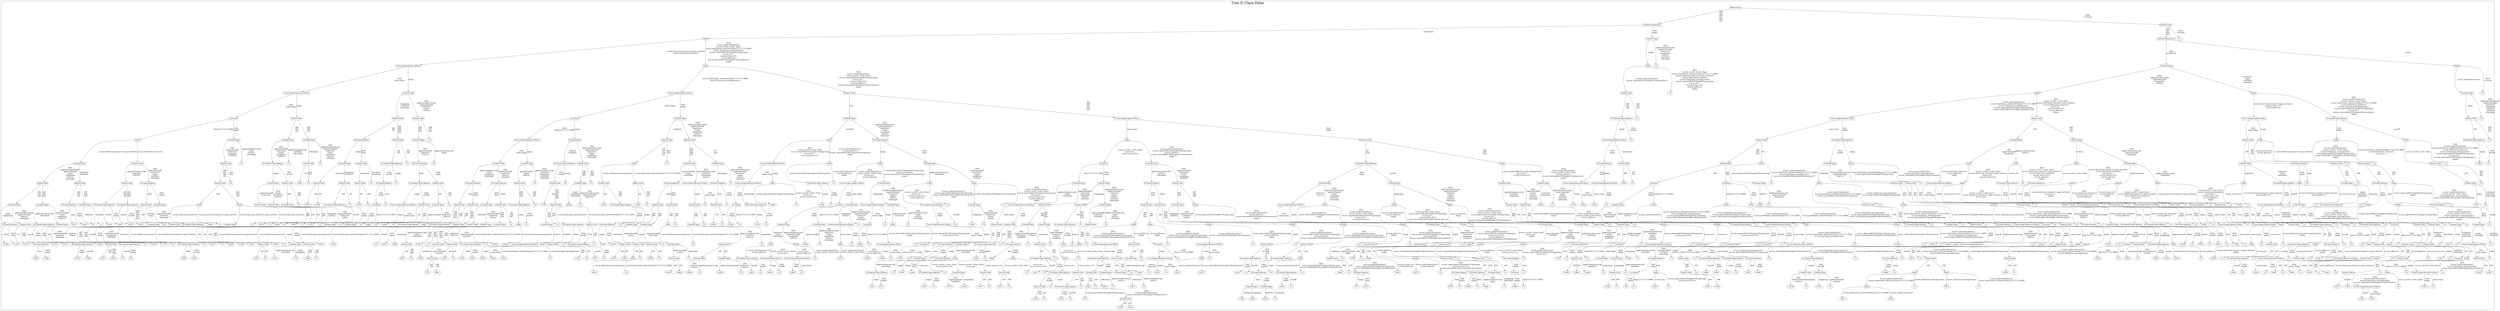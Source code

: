 /*
Generated by:
    http://https://github.com/h2oai/h2o-3/tree/master/h2o-genmodel/src/main/java/hex/genmodel/tools/PrintMojo.java
*/

/*
On a mac:

$ brew install graphviz
$ dot -Tpng file.gv -o file.png
$ open file.png
*/

digraph G {

subgraph cluster_0 {
/* Nodes */

/* Level 0 */
{
"SG_0_Node_0" [shape=box, fontsize=20, label="Status-Code"]
}

/* Level 1 */
{
"SG_0_Node_1" [shape=box, fontsize=20, label="Content-Disposition"]
"SG_0_Node_2" [shape=box, fontsize=20, label="Status-Code"]
}

/* Level 2 */
{
"SG_0_Node_3" [shape=box, fontsize=20, label="body"]
"SG_0_Node_4" [shape=box, fontsize=20, label="Content-Type"]
"SG_0_Node_5" [shape=box, fontsize=20, label="Content-Disposition"]
"SG_0_Node_667" [fontsize=20, label="1.0"]
}

/* Level 3 */
{
"SG_0_Node_6" [shape=box, fontsize=20, label="Cross-Origin-Opener-Policy"]
"SG_0_Node_7" [shape=box, fontsize=20, label="body"]
"SG_0_Node_8" [shape=box, fontsize=20, label="body"]
"SG_0_Node_668" [fontsize=20, label="1.0"]
"SG_0_Node_9" [shape=box, fontsize=20, label="Content-Type"]
"SG_0_Node_10" [shape=box, fontsize=20, label="body"]
}

/* Level 4 */
{
"SG_0_Node_11" [shape=box, fontsize=20, label="Cross-Origin-Resource-Policy"]
"SG_0_Node_12" [shape=box, fontsize=20, label="Content-Type"]
"SG_0_Node_13" [shape=box, fontsize=20, label="Cross-Origin-Opener-Policy"]
"SG_0_Node_14" [shape=box, fontsize=20, label="Status-Code"]
"SG_0_Node_15" [shape=box, fontsize=20, label="Status-Code"]
"SG_0_Node_669" [fontsize=20, label="1.0"]
"SG_0_Node_16" [shape=box, fontsize=20, label="body"]
"SG_0_Node_17" [shape=box, fontsize=20, label="body"]
"SG_0_Node_18" [shape=box, fontsize=20, label="Content-Type"]
"SG_0_Node_670" [fontsize=20, label="1.0"]
}

/* Level 5 */
{
"SG_0_Node_19" [shape=box, fontsize=20, label="Location"]
"SG_0_Node_20" [shape=box, fontsize=20, label="Status-Code"]
"SG_0_Node_21" [shape=box, fontsize=20, label="Status-Code"]
"SG_0_Node_22" [shape=box, fontsize=20, label="Status-Code"]
"SG_0_Node_23" [shape=box, fontsize=20, label="Location"]
"SG_0_Node_24" [shape=box, fontsize=20, label="Content-Type"]
"SG_0_Node_25" [shape=box, fontsize=20, label="Content-Type"]
"SG_0_Node_26" [shape=box, fontsize=20, label="Cross-Origin-Opener-Policy"]
"SG_0_Node_27" [shape=box, fontsize=20, label="X-Content-Type-Options"]
"SG_0_Node_671" [fontsize=20, label="1.0"]
"SG_0_Node_28" [shape=box, fontsize=20, label="Cross-Origin-Opener-Policy"]
"SG_0_Node_29" [shape=box, fontsize=20, label="Status-Code"]
"SG_0_Node_30" [shape=box, fontsize=20, label="Cross-Origin-Opener-Policy"]
"SG_0_Node_31" [shape=box, fontsize=20, label="X-Content-Type-Options"]
"SG_0_Node_32" [shape=box, fontsize=20, label="Status-Code"]
"SG_0_Node_672" [fontsize=20, label="1.0"]
}

/* Level 6 */
{
"SG_0_Node_33" [shape=box, fontsize=20, label="body"]
"SG_0_Node_34" [shape=box, fontsize=20, label="Content-Type"]
"SG_0_Node_35" [shape=box, fontsize=20, label="Content-Type"]
"SG_0_Node_36" [shape=box, fontsize=20, label="Content-Type"]
"SG_0_Node_37" [shape=box, fontsize=20, label="X-Frame-Options"]
"SG_0_Node_38" [shape=box, fontsize=20, label="Status-Code"]
"SG_0_Node_39" [shape=box, fontsize=20, label="Content-Type"]
"SG_0_Node_673" [fontsize=20, label="1.0"]
"SG_0_Node_40" [shape=box, fontsize=20, label="Cross-Origin-Resource-Policy"]
"SG_0_Node_41" [shape=box, fontsize=20, label="Content-Type"]
"SG_0_Node_42" [shape=box, fontsize=20, label="Status-Code"]
"SG_0_Node_43" [shape=box, fontsize=20, label="Status-Code"]
"SG_0_Node_44" [shape=box, fontsize=20, label="body"]
"SG_0_Node_45" [shape=box, fontsize=20, label="X-Frame-Options"]
"SG_0_Node_46" [shape=box, fontsize=20, label="body"]
"SG_0_Node_47" [shape=box, fontsize=20, label="Status-Code"]
"SG_0_Node_48" [shape=box, fontsize=20, label="Cross-Origin-Opener-Policy"]
"SG_0_Node_674" [fontsize=20, label="1.0"]
"SG_0_Node_49" [shape=box, fontsize=20, label="Status-Code"]
"SG_0_Node_50" [shape=box, fontsize=20, label="X-Content-Type-Options"]
"SG_0_Node_51" [shape=box, fontsize=20, label="Content-Type"]
"SG_0_Node_52" [shape=box, fontsize=20, label="Content-Type"]
"SG_0_Node_53" [shape=box, fontsize=20, label="Status-Code"]
"SG_0_Node_54" [shape=box, fontsize=20, label="body"]
"SG_0_Node_55" [shape=box, fontsize=20, label="body"]
"SG_0_Node_56" [shape=box, fontsize=20, label="body"]
"SG_0_Node_57" [shape=box, fontsize=20, label="X-Content-Type-Options"]
"SG_0_Node_675" [fontsize=20, label="1.0"]
}

/* Level 7 */
{
"SG_0_Node_58" [shape=box, fontsize=20, label="Content-Type"]
"SG_0_Node_59" [shape=box, fontsize=20, label="Content-Type"]
"SG_0_Node_60" [shape=box, fontsize=20, label="Status-Code"]
"SG_0_Node_676" [fontsize=20, label="1.0"]
"SG_0_Node_61" [shape=box, fontsize=20, label="X-Content-Type-Options"]
"SG_0_Node_677" [fontsize=20, label="1.0"]
"SG_0_Node_62" [shape=box, fontsize=20, label="Status-Code"]
"SG_0_Node_678" [fontsize=20, label="1.0"]
"SG_0_Node_63" [shape=box, fontsize=20, label="Content-Type"]
"SG_0_Node_64" [shape=box, fontsize=20, label="Content-Type"]
"SG_0_Node_65" [shape=box, fontsize=20, label="X-Content-Type-Options"]
"SG_0_Node_679" [fontsize=20, label="1.0"]
"SG_0_Node_66" [shape=box, fontsize=20, label="X-Frame-Options"]
"SG_0_Node_680" [fontsize=20, label="1.0"]
"SG_0_Node_67" [shape=box, fontsize=20, label="Content-Type"]
"SG_0_Node_68" [shape=box, fontsize=20, label="Content-Type"]
"SG_0_Node_69" [shape=box, fontsize=20, label="X-Content-Type-Options"]
"SG_0_Node_70" [shape=box, fontsize=20, label="Status-Code"]
"SG_0_Node_71" [shape=box, fontsize=20, label="body"]
"SG_0_Node_681" [fontsize=20, label="1.0"]
"SG_0_Node_72" [shape=box, fontsize=20, label="Content-Type"]
"SG_0_Node_73" [shape=box, fontsize=20, label="Content-Type"]
"SG_0_Node_74" [shape=box, fontsize=20, label="Cross-Origin-Opener-Policy"]
"SG_0_Node_75" [shape=box, fontsize=20, label="body"]
"SG_0_Node_76" [shape=box, fontsize=20, label="body"]
"SG_0_Node_77" [shape=box, fontsize=20, label="Content-Type"]
"SG_0_Node_78" [shape=box, fontsize=20, label="Location"]
"SG_0_Node_79" [shape=box, fontsize=20, label="Content-Type"]
"SG_0_Node_80" [shape=box, fontsize=20, label="X-Content-Type-Options"]
"SG_0_Node_81" [shape=box, fontsize=20, label="body"]
"SG_0_Node_82" [shape=box, fontsize=20, label="X-Frame-Options"]
"SG_0_Node_83" [shape=box, fontsize=20, label="Status-Code"]
"SG_0_Node_84" [shape=box, fontsize=20, label="Status-Code"]
"SG_0_Node_85" [shape=box, fontsize=20, label="body"]
"SG_0_Node_86" [shape=box, fontsize=20, label="Content-Type"]
"SG_0_Node_87" [shape=box, fontsize=20, label="body"]
"SG_0_Node_88" [shape=box, fontsize=20, label="body"]
"SG_0_Node_89" [shape=box, fontsize=20, label="body"]
"SG_0_Node_90" [shape=box, fontsize=20, label="body"]
"SG_0_Node_91" [shape=box, fontsize=20, label="Content-Type"]
"SG_0_Node_92" [shape=box, fontsize=20, label="Content-Type"]
"SG_0_Node_93" [shape=box, fontsize=20, label="X-Frame-Options"]
"SG_0_Node_94" [shape=box, fontsize=20, label="Status-Code"]
"SG_0_Node_682" [fontsize=20, label="1.0"]
"SG_0_Node_95" [shape=box, fontsize=20, label="Status-Code"]
"SG_0_Node_683" [fontsize=20, label="1.0"]
"SG_0_Node_96" [shape=box, fontsize=20, label="Status-Code"]
"SG_0_Node_684" [fontsize=20, label="1.0"]
"SG_0_Node_685" [fontsize=20, label="0.941"]
"SG_0_Node_686" [fontsize=20, label="1.0"]
}

/* Level 8 */
{
"SG_0_Node_98" [shape=box, fontsize=20, label="Status-Code"]
"SG_0_Node_99" [shape=box, fontsize=20, label="Status-Code"]
"SG_0_Node_100" [shape=box, fontsize=20, label="Status-Code"]
"SG_0_Node_101" [shape=box, fontsize=20, label="X-Frame-Options"]
"SG_0_Node_102" [shape=box, fontsize=20, label="Status-Code"]
"SG_0_Node_687" [fontsize=20, label="1.0"]
"SG_0_Node_103" [shape=box, fontsize=20, label="Content-Type"]
"SG_0_Node_104" [shape=box, fontsize=20, label="Status-Code"]
"SG_0_Node_688" [fontsize=20, label="0.941"]
"SG_0_Node_689" [fontsize=20, label="1.0"]
"SG_0_Node_106" [shape=box, fontsize=20, label="Status-Code"]
"SG_0_Node_107" [shape=box, fontsize=20, label="Status-Code"]
"SG_0_Node_108" [shape=box, fontsize=20, label="Status-Code"]
"SG_0_Node_690" [fontsize=20, label="1.0"]
"SG_0_Node_109" [shape=box, fontsize=20, label="X-Frame-Options"]
"SG_0_Node_691" [fontsize=20, label="1.0"]
"SG_0_Node_110" [shape=box, fontsize=20, label="X-Content-Type-Options"]
"SG_0_Node_111" [shape=box, fontsize=20, label="Status-Code"]
"SG_0_Node_112" [shape=box, fontsize=20, label="X-Frame-Options"]
"SG_0_Node_113" [shape=box, fontsize=20, label="X-Frame-Options"]
"SG_0_Node_114" [shape=box, fontsize=20, label="Status-Code"]
"SG_0_Node_692" [fontsize=20, label="1.0"]
"SG_0_Node_115" [shape=box, fontsize=20, label="Status-Code"]
"SG_0_Node_693" [fontsize=20, label="1.0"]
"SG_0_Node_116" [shape=box, fontsize=20, label="Content-Type"]
"SG_0_Node_694" [fontsize=20, label="1.0"]
"SG_0_Node_117" [shape=box, fontsize=20, label="Status-Code"]
"SG_0_Node_118" [shape=box, fontsize=20, label="Status-Code"]
"SG_0_Node_119" [shape=box, fontsize=20, label="X-Frame-Options"]
"SG_0_Node_120" [shape=box, fontsize=20, label="Cross-Origin-Resource-Policy"]
"SG_0_Node_121" [shape=box, fontsize=20, label="X-Frame-Options"]
"SG_0_Node_695" [fontsize=20, label="1.0"]
"SG_0_Node_122" [shape=box, fontsize=20, label="Cross-Origin-Resource-Policy"]
"SG_0_Node_123" [shape=box, fontsize=20, label="body"]
"SG_0_Node_124" [shape=box, fontsize=20, label="X-Content-Type-Options"]
"SG_0_Node_696" [fontsize=20, label="1.0"]
"SG_0_Node_125" [shape=box, fontsize=20, label="Cross-Origin-Opener-Policy"]
"SG_0_Node_126" [shape=box, fontsize=20, label="Content-Type"]
"SG_0_Node_127" [shape=box, fontsize=20, label="body"]
"SG_0_Node_128" [shape=box, fontsize=20, label="body"]
"SG_0_Node_129" [shape=box, fontsize=20, label="Content-Type"]
"SG_0_Node_130" [shape=box, fontsize=20, label="Content-Type"]
"SG_0_Node_131" [shape=box, fontsize=20, label="X-Frame-Options"]
"SG_0_Node_132" [shape=box, fontsize=20, label="Status-Code"]
"SG_0_Node_133" [shape=box, fontsize=20, label="Content-Type"]
"SG_0_Node_134" [shape=box, fontsize=20, label="Content-Type"]
"SG_0_Node_135" [shape=box, fontsize=20, label="Content-Type"]
"SG_0_Node_136" [shape=box, fontsize=20, label="Content-Type"]
"SG_0_Node_137" [shape=box, fontsize=20, label="Cross-Origin-Resource-Policy"]
"SG_0_Node_138" [shape=box, fontsize=20, label="Cross-Origin-Resource-Policy"]
"SG_0_Node_697" [fontsize=20, label="0.938"]
"SG_0_Node_698" [fontsize=20, label="1.0"]
"SG_0_Node_140" [shape=box, fontsize=20, label="Location"]
"SG_0_Node_141" [shape=box, fontsize=20, label="Location"]
"SG_0_Node_142" [shape=box, fontsize=20, label="Content-Type"]
"SG_0_Node_699" [fontsize=20, label="1.0"]
"SG_0_Node_143" [shape=box, fontsize=20, label="body"]
"SG_0_Node_144" [shape=box, fontsize=20, label="Status-Code"]
"SG_0_Node_145" [shape=box, fontsize=20, label="Status-Code"]
"SG_0_Node_700" [fontsize=20, label="1.0"]
"SG_0_Node_146" [shape=box, fontsize=20, label="Cross-Origin-Resource-Policy"]
"SG_0_Node_147" [shape=box, fontsize=20, label="body"]
"SG_0_Node_148" [shape=box, fontsize=20, label="X-Content-Type-Options"]
"SG_0_Node_701" [fontsize=20, label="1.0"]
"SG_0_Node_149" [shape=box, fontsize=20, label="X-Frame-Options"]
"SG_0_Node_150" [shape=box, fontsize=20, label="body"]
"SG_0_Node_151" [shape=box, fontsize=20, label="body"]
"SG_0_Node_152" [shape=box, fontsize=20, label="body"]
"SG_0_Node_153" [shape=box, fontsize=20, label="body"]
"SG_0_Node_154" [shape=box, fontsize=20, label="X-Content-Type-Options"]
"SG_0_Node_155" [shape=box, fontsize=20, label="body"]
"SG_0_Node_702" [fontsize=20, label="1.0"]
"SG_0_Node_156" [shape=box, fontsize=20, label="Content-Type"]
"SG_0_Node_703" [fontsize=20, label="1.0"]
"SG_0_Node_157" [shape=box, fontsize=20, label="X-Frame-Options"]
"SG_0_Node_158" [shape=box, fontsize=20, label="body"]
"SG_0_Node_159" [shape=box, fontsize=20, label="Content-Type"]
"SG_0_Node_704" [fontsize=20, label="1.0"]
}

/* Level 9 */
{
"SG_0_Node_160" [shape=box, fontsize=20, label="Content-Type"]
"SG_0_Node_161" [shape=box, fontsize=20, label="Content-Type"]
"SG_0_Node_162" [shape=box, fontsize=20, label="X-Frame-Options"]
"SG_0_Node_163" [shape=box, fontsize=20, label="Content-Type"]
"SG_0_Node_164" [shape=box, fontsize=20, label="X-Content-Type-Options"]
"SG_0_Node_165" [shape=box, fontsize=20, label="X-Content-Type-Options"]
"SG_0_Node_166" [shape=box, fontsize=20, label="Status-Code"]
"SG_0_Node_167" [shape=box, fontsize=20, label="Content-Type"]
"SG_0_Node_168" [shape=box, fontsize=20, label="body"]
"SG_0_Node_169" [shape=box, fontsize=20, label="body"]
"SG_0_Node_170" [shape=box, fontsize=20, label="Status-Code"]
"SG_0_Node_171" [shape=box, fontsize=20, label="Status-Code"]
"SG_0_Node_172" [shape=box, fontsize=20, label="Content-Type"]
"SG_0_Node_705" [fontsize=20, label="1.0"]
"SG_0_Node_706" [fontsize=20, label="0.813"]
"SG_0_Node_707" [fontsize=20, label="0.938"]
"SG_0_Node_175" [shape=box, fontsize=20, label="X-Content-Type-Options"]
"SG_0_Node_708" [fontsize=20, label="1.0"]
"SG_0_Node_709" [fontsize=20, label="0.875"]
"SG_0_Node_710" [fontsize=20, label="1.0"]
"SG_0_Node_177" [shape=box, fontsize=20, label="Location"]
"SG_0_Node_711" [fontsize=20, label="1.0"]
"SG_0_Node_178" [shape=box, fontsize=20, label="Cross-Origin-Resource-Policy"]
"SG_0_Node_179" [shape=box, fontsize=20, label="Status-Code"]
"SG_0_Node_180" [shape=box, fontsize=20, label="Content-Type"]
"SG_0_Node_712" [fontsize=20, label="1.0"]
"SG_0_Node_181" [shape=box, fontsize=20, label="Status-Code"]
"SG_0_Node_182" [shape=box, fontsize=20, label="Status-Code"]
"SG_0_Node_183" [shape=box, fontsize=20, label="Content-Type"]
"SG_0_Node_184" [shape=box, fontsize=20, label="Status-Code"]
"SG_0_Node_185" [shape=box, fontsize=20, label="X-Content-Type-Options"]
"SG_0_Node_713" [fontsize=20, label="1.0"]
"SG_0_Node_714" [fontsize=20, label="0.765"]
"SG_0_Node_187" [shape=box, fontsize=20, label="Status-Code"]
"SG_0_Node_188" [shape=box, fontsize=20, label="body"]
"SG_0_Node_715" [fontsize=20, label="1.0"]
"SG_0_Node_716" [fontsize=20, label="0.875"]
"SG_0_Node_190" [shape=box, fontsize=20, label="X-Content-Type-Options"]
"SG_0_Node_717" [fontsize=20, label="0.941"]
"SG_0_Node_718" [fontsize=20, label="1.0"]
"SG_0_Node_192" [shape=box, fontsize=20, label="Status-Code"]
"SG_0_Node_193" [shape=box, fontsize=20, label="Status-Code"]
"SG_0_Node_194" [shape=box, fontsize=20, label="Status-Code"]
"SG_0_Node_719" [fontsize=20, label="1.0"]
"SG_0_Node_195" [shape=box, fontsize=20, label="Status-Code"]
"SG_0_Node_720" [fontsize=20, label="1.0"]
"SG_0_Node_196" [shape=box, fontsize=20, label="Location"]
"SG_0_Node_197" [shape=box, fontsize=20, label="X-Content-Type-Options"]
"SG_0_Node_721" [fontsize=20, label="0.938"]
"SG_0_Node_722" [fontsize=20, label="1.0"]
"SG_0_Node_723" [fontsize=20, label="0.938"]
"SG_0_Node_724" [fontsize=20, label="1.0"]
"SG_0_Node_200" [shape=box, fontsize=20, label="Location"]
"SG_0_Node_201" [shape=box, fontsize=20, label="Content-Type"]
"SG_0_Node_202" [shape=box, fontsize=20, label="Cross-Origin-Opener-Policy"]
"SG_0_Node_203" [shape=box, fontsize=20, label="Content-Type"]
"SG_0_Node_204" [shape=box, fontsize=20, label="X-Content-Type-Options"]
"SG_0_Node_725" [fontsize=20, label="1.0"]
"SG_0_Node_205" [shape=box, fontsize=20, label="Content-Type"]
"SG_0_Node_726" [fontsize=20, label="1.0"]
"SG_0_Node_206" [shape=box, fontsize=20, label="Cross-Origin-Resource-Policy"]
"SG_0_Node_207" [shape=box, fontsize=20, label="Status-Code"]
"SG_0_Node_208" [shape=box, fontsize=20, label="Status-Code"]
"SG_0_Node_209" [shape=box, fontsize=20, label="Content-Type"]
"SG_0_Node_210" [shape=box, fontsize=20, label="Status-Code"]
"SG_0_Node_211" [shape=box, fontsize=20, label="Status-Code"]
"SG_0_Node_212" [shape=box, fontsize=20, label="Content-Type"]
"SG_0_Node_213" [shape=box, fontsize=20, label="body"]
"SG_0_Node_214" [shape=box, fontsize=20, label="Cross-Origin-Resource-Policy"]
"SG_0_Node_215" [shape=box, fontsize=20, label="body"]
"SG_0_Node_216" [shape=box, fontsize=20, label="body"]
"SG_0_Node_217" [shape=box, fontsize=20, label="body"]
"SG_0_Node_218" [shape=box, fontsize=20, label="Status-Code"]
"SG_0_Node_219" [shape=box, fontsize=20, label="Status-Code"]
"SG_0_Node_220" [shape=box, fontsize=20, label="body"]
"SG_0_Node_727" [fontsize=20, label="1.0"]
"SG_0_Node_728" [fontsize=20, label="0.583"]
"SG_0_Node_729" [fontsize=20, label="0.923"]
"SG_0_Node_730" [fontsize=20, label="0.833"]
"SG_0_Node_731" [fontsize=20, label="1.0"]
"SG_0_Node_224" [shape=box, fontsize=20, label="Content-Type"]
"SG_0_Node_225" [shape=box, fontsize=20, label="body"]
"SG_0_Node_226" [shape=box, fontsize=20, label="body"]
"SG_0_Node_227" [shape=box, fontsize=20, label="body"]
"SG_0_Node_732" [fontsize=20, label="0.889"]
"SG_0_Node_733" [fontsize=20, label="1.0"]
"SG_0_Node_229" [shape=box, fontsize=20, label="Status-Code"]
"SG_0_Node_734" [fontsize=20, label="1.0"]
"SG_0_Node_230" [shape=box, fontsize=20, label="body"]
"SG_0_Node_231" [shape=box, fontsize=20, label="body"]
"SG_0_Node_232" [shape=box, fontsize=20, label="Content-Type"]
"SG_0_Node_735" [fontsize=20, label="1.0"]
"SG_0_Node_233" [shape=box, fontsize=20, label="body"]
"SG_0_Node_234" [shape=box, fontsize=20, label="body"]
"SG_0_Node_235" [shape=box, fontsize=20, label="X-Content-Type-Options"]
"SG_0_Node_736" [fontsize=20, label="1.0"]
"SG_0_Node_236" [shape=box, fontsize=20, label="X-Frame-Options"]
"SG_0_Node_737" [fontsize=20, label="1.0"]
"SG_0_Node_237" [shape=box, fontsize=20, label="Cross-Origin-Resource-Policy"]
"SG_0_Node_738" [fontsize=20, label="1.0"]
"SG_0_Node_238" [shape=box, fontsize=20, label="Status-Code"]
"SG_0_Node_739" [fontsize=20, label="1.0"]
"SG_0_Node_239" [shape=box, fontsize=20, label="X-Frame-Options"]
"SG_0_Node_740" [fontsize=20, label="1.0"]
"SG_0_Node_240" [shape=box, fontsize=20, label="Status-Code"]
"SG_0_Node_741" [fontsize=20, label="1.0"]
"SG_0_Node_742" [fontsize=20, label="0.882"]
"SG_0_Node_743" [fontsize=20, label="1.0"]
"SG_0_Node_242" [shape=box, fontsize=20, label="Cross-Origin-Resource-Policy"]
"SG_0_Node_744" [fontsize=20, label="1.0"]
"SG_0_Node_243" [shape=box, fontsize=20, label="Content-Type"]
"SG_0_Node_745" [fontsize=20, label="1.0"]
"SG_0_Node_244" [shape=box, fontsize=20, label="X-Content-Type-Options"]
"SG_0_Node_746" [fontsize=20, label="1.0"]
"SG_0_Node_245" [shape=box, fontsize=20, label="body"]
"SG_0_Node_246" [shape=box, fontsize=20, label="body"]
"SG_0_Node_247" [shape=box, fontsize=20, label="X-Frame-Options"]
"SG_0_Node_747" [fontsize=20, label="1.0"]
"SG_0_Node_748" [fontsize=20, label="0.941"]
"SG_0_Node_749" [fontsize=20, label="1.0"]
}

/* Level 10 */
{
"SG_0_Node_249" [shape=box, fontsize=20, label="X-Frame-Options"]
"SG_0_Node_250" [shape=box, fontsize=20, label="Status-Code"]
"SG_0_Node_251" [shape=box, fontsize=20, label="X-Content-Type-Options"]
"SG_0_Node_252" [shape=box, fontsize=20, label="Status-Code"]
"SG_0_Node_750" [fontsize=20, label="0.417"]
"SG_0_Node_751" [fontsize=20, label="0.667"]
"SG_0_Node_752" [fontsize=20, label="0.5"]
"SG_0_Node_753" [fontsize=20, label="1.0"]
"SG_0_Node_754" [fontsize=20, label="0.333"]
"SG_0_Node_755" [fontsize=20, label="0.667"]
"SG_0_Node_756" [fontsize=20, label="0.611"]
"SG_0_Node_757" [fontsize=20, label="0.833"]
"SG_0_Node_260" [shape=box, fontsize=20, label="Content-Type"]
"SG_0_Node_758" [fontsize=20, label="0.9"]
"SG_0_Node_262" [shape=box, fontsize=20, label="Status-Code"]
"SG_0_Node_263" [shape=box, fontsize=20, label="X-Content-Type-Options"]
"SG_0_Node_759" [fontsize=20, label="0.882"]
"SG_0_Node_760" [fontsize=20, label="1.0"]
"SG_0_Node_265" [shape=box, fontsize=20, label="Content-Type"]
"SG_0_Node_761" [fontsize=20, label="1.0"]
"SG_0_Node_762" [fontsize=20, label="0.875"]
"SG_0_Node_763" [fontsize=20, label="1.0"]
"SG_0_Node_267" [shape=box, fontsize=20, label="body"]
"SG_0_Node_764" [fontsize=20, label="1.0"]
"SG_0_Node_765" [fontsize=20, label="0.882"]
"SG_0_Node_766" [fontsize=20, label="1.0"]
"SG_0_Node_767" [fontsize=20, label="0.875"]
"SG_0_Node_768" [fontsize=20, label="1.0"]
"SG_0_Node_270" [shape=box, fontsize=20, label="Status-Code"]
"SG_0_Node_769" [fontsize=20, label="1.0"]
"SG_0_Node_271" [shape=box, fontsize=20, label="Status-Code"]
"SG_0_Node_770" [fontsize=20, label="1.0"]
"SG_0_Node_272" [shape=box, fontsize=20, label="body"]
"SG_0_Node_771" [fontsize=20, label="1.0"]
"SG_0_Node_772" [fontsize=20, label="0.938"]
"SG_0_Node_773" [fontsize=20, label="1.0"]
"SG_0_Node_274" [shape=box, fontsize=20, label="X-Content-Type-Options"]
"SG_0_Node_275" [shape=box, fontsize=20, label="body"]
"SG_0_Node_276" [shape=box, fontsize=20, label="X-Content-Type-Options"]
"SG_0_Node_277" [shape=box, fontsize=20, label="Content-Type"]
"SG_0_Node_278" [shape=box, fontsize=20, label="Status-Code"]
"SG_0_Node_279" [shape=box, fontsize=20, label="Status-Code"]
"SG_0_Node_280" [shape=box, fontsize=20, label="Content-Type"]
"SG_0_Node_774" [fontsize=20, label="1.0"]
"SG_0_Node_281" [shape=box, fontsize=20, label="body"]
"SG_0_Node_775" [fontsize=20, label="1.0"]
"SG_0_Node_282" [shape=box, fontsize=20, label="Content-Type"]
"SG_0_Node_776" [fontsize=20, label="1.0"]
"SG_0_Node_283" [shape=box, fontsize=20, label="X-Content-Type-Options"]
"SG_0_Node_284" [shape=box, fontsize=20, label="Status-Code"]
"SG_0_Node_285" [shape=box, fontsize=20, label="X-Frame-Options"]
"SG_0_Node_777" [fontsize=20, label="1.0"]
"SG_0_Node_286" [shape=box, fontsize=20, label="Content-Type"]
"SG_0_Node_287" [shape=box, fontsize=20, label="Content-Type"]
"SG_0_Node_288" [shape=box, fontsize=20, label="body"]
"SG_0_Node_778" [fontsize=20, label="1.0"]
"SG_0_Node_289" [shape=box, fontsize=20, label="Content-Type"]
"SG_0_Node_779" [fontsize=20, label="1.0"]
"SG_0_Node_780" [fontsize=20, label="0.938"]
"SG_0_Node_781" [fontsize=20, label="1.0"]
"SG_0_Node_782" [fontsize=20, label="0.706"]
"SG_0_Node_783" [fontsize=20, label="1.0"]
"SG_0_Node_784" [fontsize=20, label="0.813"]
"SG_0_Node_785" [fontsize=20, label="1.0"]
"SG_0_Node_293" [shape=box, fontsize=20, label="Content-Type"]
"SG_0_Node_294" [shape=box, fontsize=20, label="Content-Type"]
"SG_0_Node_295" [shape=box, fontsize=20, label="Cross-Origin-Resource-Policy"]
"SG_0_Node_786" [fontsize=20, label="1.0"]
"SG_0_Node_296" [shape=box, fontsize=20, label="Location"]
"SG_0_Node_787" [fontsize=20, label="1.0"]
"SG_0_Node_297" [shape=box, fontsize=20, label="body"]
"SG_0_Node_788" [fontsize=20, label="1.0"]
"SG_0_Node_298" [shape=box, fontsize=20, label="Cross-Origin-Opener-Policy"]
"SG_0_Node_789" [fontsize=20, label="1.0"]
"SG_0_Node_790" [fontsize=20, label="0.941"]
"SG_0_Node_791" [fontsize=20, label="1.0"]
"SG_0_Node_300" [shape=box, fontsize=20, label="Status-Code"]
"SG_0_Node_301" [shape=box, fontsize=20, label="Status-Code"]
"SG_0_Node_302" [shape=box, fontsize=20, label="Content-Type"]
"SG_0_Node_303" [shape=box, fontsize=20, label="Content-Type"]
"SG_0_Node_304" [shape=box, fontsize=20, label="X-Content-Type-Options"]
"SG_0_Node_792" [fontsize=20, label="1.0"]
"SG_0_Node_305" [shape=box, fontsize=20, label="Status-Code"]
"SG_0_Node_793" [fontsize=20, label="1.0"]
"SG_0_Node_306" [shape=box, fontsize=20, label="body"]
"SG_0_Node_307" [shape=box, fontsize=20, label="body"]
"SG_0_Node_308" [shape=box, fontsize=20, label="body"]
"SG_0_Node_309" [shape=box, fontsize=20, label="body"]
"SG_0_Node_310" [shape=box, fontsize=20, label="body"]
"SG_0_Node_311" [shape=box, fontsize=20, label="body"]
"SG_0_Node_312" [shape=box, fontsize=20, label="Content-Type"]
"SG_0_Node_794" [fontsize=20, label="1.0"]
"SG_0_Node_313" [shape=box, fontsize=20, label="body"]
"SG_0_Node_795" [fontsize=20, label="1.0"]
"SG_0_Node_314" [shape=box, fontsize=20, label="Content-Type"]
"SG_0_Node_315" [shape=box, fontsize=20, label="Content-Type"]
"SG_0_Node_316" [shape=box, fontsize=20, label="Status-Code"]
"SG_0_Node_796" [fontsize=20, label="1.0"]
"SG_0_Node_317" [shape=box, fontsize=20, label="Content-Type"]
"SG_0_Node_797" [fontsize=20, label="1.0"]
"SG_0_Node_318" [shape=box, fontsize=20, label="body"]
"SG_0_Node_319" [shape=box, fontsize=20, label="body"]
"SG_0_Node_320" [shape=box, fontsize=20, label="X-Content-Type-Options"]
"SG_0_Node_798" [fontsize=20, label="1.0"]
"SG_0_Node_321" [shape=box, fontsize=20, label="Cross-Origin-Resource-Policy"]
"SG_0_Node_799" [fontsize=20, label="1.0"]
"SG_0_Node_322" [shape=box, fontsize=20, label="body"]
"SG_0_Node_323" [shape=box, fontsize=20, label="body"]
"SG_0_Node_324" [shape=box, fontsize=20, label="X-Content-Type-Options"]
"SG_0_Node_800" [fontsize=20, label="1.0"]
"SG_0_Node_325" [shape=box, fontsize=20, label="Content-Type"]
"SG_0_Node_801" [fontsize=20, label="1.0"]
"SG_0_Node_326" [shape=box, fontsize=20, label="Status-Code"]
"SG_0_Node_802" [fontsize=20, label="1.0"]
"SG_0_Node_327" [shape=box, fontsize=20, label="X-Frame-Options"]
"SG_0_Node_328" [shape=box, fontsize=20, label="Cross-Origin-Resource-Policy"]
"SG_0_Node_329" [shape=box, fontsize=20, label="Location"]
"SG_0_Node_803" [fontsize=20, label="1.0"]
"SG_0_Node_330" [shape=box, fontsize=20, label="Content-Type"]
"SG_0_Node_804" [fontsize=20, label="1.0"]
"SG_0_Node_331" [shape=box, fontsize=20, label="X-Frame-Options"]
"SG_0_Node_805" [fontsize=20, label="1.0"]
"SG_0_Node_332" [shape=box, fontsize=20, label="Content-Type"]
"SG_0_Node_333" [shape=box, fontsize=20, label="X-Content-Type-Options"]
"SG_0_Node_334" [shape=box, fontsize=20, label="X-Content-Type-Options"]
"SG_0_Node_806" [fontsize=20, label="1.0"]
"SG_0_Node_335" [shape=box, fontsize=20, label="X-Frame-Options"]
"SG_0_Node_807" [fontsize=20, label="1.0"]
"SG_0_Node_808" [fontsize=20, label="0.941"]
"SG_0_Node_809" [fontsize=20, label="1.0"]
"SG_0_Node_337" [shape=box, fontsize=20, label="Cross-Origin-Opener-Policy"]
"SG_0_Node_810" [fontsize=20, label="1.0"]
"SG_0_Node_338" [shape=box, fontsize=20, label="Cross-Origin-Opener-Policy"]
"SG_0_Node_339" [shape=box, fontsize=20, label="body"]
"SG_0_Node_340" [shape=box, fontsize=20, label="Status-Code"]
"SG_0_Node_811" [fontsize=20, label="1.0"]
"SG_0_Node_341" [shape=box, fontsize=20, label="X-Content-Type-Options"]
"SG_0_Node_812" [fontsize=20, label="1.0"]
"SG_0_Node_342" [shape=box, fontsize=20, label="Location"]
"SG_0_Node_813" [fontsize=20, label="1.0"]
"SG_0_Node_343" [shape=box, fontsize=20, label="X-Content-Type-Options"]
"SG_0_Node_814" [fontsize=20, label="1.0"]
"SG_0_Node_344" [shape=box, fontsize=20, label="Location"]
"SG_0_Node_345" [shape=box, fontsize=20, label="Status-Code"]
"SG_0_Node_346" [shape=box, fontsize=20, label="Content-Type"]
"SG_0_Node_815" [fontsize=20, label="1.0"]
"SG_0_Node_347" [shape=box, fontsize=20, label="Content-Type"]
"SG_0_Node_816" [fontsize=20, label="1.0"]
"SG_0_Node_348" [shape=box, fontsize=20, label="Content-Type"]
"SG_0_Node_817" [fontsize=20, label="1.0"]
}

/* Level 11 */
{
"SG_0_Node_818" [fontsize=20, label="0.083"]
"SG_0_Node_819" [fontsize=20, label="0.333"]
"SG_0_Node_820" [fontsize=20, label="0.375"]
"SG_0_Node_352" [shape=box, fontsize=20, label="X-Frame-Options"]
"SG_0_Node_821" [fontsize=20, label="0.333"]
"SG_0_Node_822" [fontsize=20, label="0.417"]
"SG_0_Node_355" [shape=box, fontsize=20, label="X-Content-Type-Options"]
"SG_0_Node_823" [fontsize=20, label="0.625"]
"SG_0_Node_357" [shape=box, fontsize=20, label="Status-Code"]
"SG_0_Node_358" [shape=box, fontsize=20, label="X-Content-Type-Options"]
"SG_0_Node_824" [fontsize=20, label="0.5"]
"SG_0_Node_825" [fontsize=20, label="0.833"]
"SG_0_Node_826" [fontsize=20, label="0.778"]
"SG_0_Node_827" [fontsize=20, label="1.0"]
"SG_0_Node_362" [shape=box, fontsize=20, label="X-Content-Type-Options"]
"SG_0_Node_828" [fontsize=20, label="1.0"]
"SG_0_Node_829" [fontsize=20, label="0.917"]
"SG_0_Node_830" [fontsize=20, label="1.0"]
"SG_0_Node_831" [fontsize=20, label="0.846"]
"SG_0_Node_832" [fontsize=20, label="0.923"]
"SG_0_Node_833" [fontsize=20, label="0.833"]
"SG_0_Node_367" [shape=box, fontsize=20, label="Status-Code"]
"SG_0_Node_834" [fontsize=20, label="0.923"]
"SG_0_Node_835" [fontsize=20, label="1.0"]
"SG_0_Node_369" [shape=box, fontsize=20, label="Content-Type"]
"SG_0_Node_370" [shape=box, fontsize=20, label="Status-Code"]
"SG_0_Node_836" [fontsize=20, label="0.813"]
"SG_0_Node_837" [fontsize=20, label="0.938"]
"SG_0_Node_838" [fontsize=20, label="0.5"]
"SG_0_Node_839" [fontsize=20, label="0.875"]
"SG_0_Node_840" [fontsize=20, label="0.688"]
"SG_0_Node_376" [shape=box, fontsize=20, label="Status-Code"]
"SG_0_Node_841" [fontsize=20, label="0.583"]
"SG_0_Node_842" [fontsize=20, label="1.0"]
"SG_0_Node_378" [shape=box, fontsize=20, label="Content-Type"]
"SG_0_Node_379" [shape=box, fontsize=20, label="Status-Code"]
"SG_0_Node_380" [shape=box, fontsize=20, label="X-Content-Type-Options"]
"SG_0_Node_843" [fontsize=20, label="1.0"]
"SG_0_Node_844" [fontsize=20, label="0.833"]
"SG_0_Node_845" [fontsize=20, label="0.944"]
"SG_0_Node_383" [shape=box, fontsize=20, label="Cross-Origin-Resource-Policy"]
"SG_0_Node_384" [shape=box, fontsize=20, label="body"]
"SG_0_Node_385" [shape=box, fontsize=20, label="Status-Code"]
"SG_0_Node_846" [fontsize=20, label="1.0"]
"SG_0_Node_386" [shape=box, fontsize=20, label="X-Content-Type-Options"]
"SG_0_Node_847" [fontsize=20, label="1.0"]
"SG_0_Node_848" [fontsize=20, label="0.833"]
"SG_0_Node_849" [fontsize=20, label="0.923"]
"SG_0_Node_389" [shape=box, fontsize=20, label="Status-Code"]
"SG_0_Node_390" [shape=box, fontsize=20, label="Status-Code"]
"SG_0_Node_391" [shape=box, fontsize=20, label="Status-Code"]
"SG_0_Node_850" [fontsize=20, label="1.0"]
"SG_0_Node_392" [shape=box, fontsize=20, label="Content-Type"]
"SG_0_Node_851" [fontsize=20, label="1.0"]
"SG_0_Node_393" [shape=box, fontsize=20, label="Status-Code"]
"SG_0_Node_852" [fontsize=20, label="1.0"]
"SG_0_Node_394" [shape=box, fontsize=20, label="body"]
"SG_0_Node_395" [shape=box, fontsize=20, label="body"]
"SG_0_Node_853" [fontsize=20, label="0.882"]
"SG_0_Node_854" [fontsize=20, label="1.0"]
"SG_0_Node_397" [shape=box, fontsize=20, label="body"]
"SG_0_Node_855" [fontsize=20, label="1.0"]
"SG_0_Node_856" [fontsize=20, label="0.824"]
"SG_0_Node_857" [fontsize=20, label="1.0"]
"SG_0_Node_399" [shape=box, fontsize=20, label="Cross-Origin-Opener-Policy"]
"SG_0_Node_858" [fontsize=20, label="1.0"]
"SG_0_Node_400" [shape=box, fontsize=20, label="Location"]
"SG_0_Node_859" [fontsize=20, label="1.0"]
"SG_0_Node_401" [shape=box, fontsize=20, label="X-Frame-Options"]
"SG_0_Node_402" [shape=box, fontsize=20, label="Content-Type"]
"SG_0_Node_403" [shape=box, fontsize=20, label="X-Content-Type-Options"]
"SG_0_Node_860" [fontsize=20, label="1.0"]
"SG_0_Node_404" [shape=box, fontsize=20, label="X-Frame-Options"]
"SG_0_Node_861" [fontsize=20, label="1.0"]
"SG_0_Node_405" [shape=box, fontsize=20, label="Status-Code"]
"SG_0_Node_862" [fontsize=20, label="1.0"]
"SG_0_Node_863" [fontsize=20, label="0.692"]
"SG_0_Node_864" [fontsize=20, label="1.0"]
"SG_0_Node_407" [shape=box, fontsize=20, label="body"]
"SG_0_Node_865" [fontsize=20, label="1.0"]
"SG_0_Node_408" [shape=box, fontsize=20, label="Cross-Origin-Resource-Policy"]
"SG_0_Node_409" [shape=box, fontsize=20, label="Status-Code"]
"SG_0_Node_410" [shape=box, fontsize=20, label="Location"]
"SG_0_Node_866" [fontsize=20, label="1.0"]
"SG_0_Node_411" [shape=box, fontsize=20, label="Cross-Origin-Resource-Policy"]
"SG_0_Node_867" [fontsize=20, label="1.0"]
"SG_0_Node_412" [shape=box, fontsize=20, label="Status-Code"]
"SG_0_Node_868" [fontsize=20, label="1.0"]
"SG_0_Node_413" [shape=box, fontsize=20, label="Status-Code"]
"SG_0_Node_869" [fontsize=20, label="1.0"]
"SG_0_Node_414" [shape=box, fontsize=20, label="Content-Type"]
"SG_0_Node_870" [fontsize=20, label="1.0"]
"SG_0_Node_415" [shape=box, fontsize=20, label="Status-Code"]
"SG_0_Node_871" [fontsize=20, label="1.0"]
"SG_0_Node_416" [shape=box, fontsize=20, label="Status-Code"]
"SG_0_Node_872" [fontsize=20, label="1.0"]
"SG_0_Node_417" [shape=box, fontsize=20, label="body"]
"SG_0_Node_418" [shape=box, fontsize=20, label="body"]
"SG_0_Node_419" [shape=box, fontsize=20, label="body"]
"SG_0_Node_873" [fontsize=20, label="1.0"]
"SG_0_Node_420" [shape=box, fontsize=20, label="X-Frame-Options"]
"SG_0_Node_874" [fontsize=20, label="1.0"]
"SG_0_Node_421" [shape=box, fontsize=20, label="Location"]
"SG_0_Node_875" [fontsize=20, label="1.0"]
"SG_0_Node_422" [shape=box, fontsize=20, label="Cross-Origin-Resource-Policy"]
"SG_0_Node_876" [fontsize=20, label="1.0"]
"SG_0_Node_423" [shape=box, fontsize=20, label="Content-Type"]
"SG_0_Node_877" [fontsize=20, label="1.0"]
"SG_0_Node_424" [shape=box, fontsize=20, label="Content-Type"]
"SG_0_Node_878" [fontsize=20, label="1.0"]
"SG_0_Node_425" [shape=box, fontsize=20, label="Location"]
"SG_0_Node_879" [fontsize=20, label="1.0"]
"SG_0_Node_426" [shape=box, fontsize=20, label="Cross-Origin-Resource-Policy"]
"SG_0_Node_880" [fontsize=20, label="1.0"]
"SG_0_Node_881" [fontsize=20, label="0.941"]
"SG_0_Node_882" [fontsize=20, label="1.0"]
"SG_0_Node_883" [fontsize=20, label="0.941"]
"SG_0_Node_884" [fontsize=20, label="1.0"]
"SG_0_Node_429" [shape=box, fontsize=20, label="body"]
"SG_0_Node_430" [shape=box, fontsize=20, label="body"]
"SG_0_Node_431" [shape=box, fontsize=20, label="X-Content-Type-Options"]
"SG_0_Node_885" [fontsize=20, label="1.0"]
"SG_0_Node_886" [fontsize=20, label="0.833"]
"SG_0_Node_887" [fontsize=20, label="1.0"]
"SG_0_Node_433" [shape=box, fontsize=20, label="Status-Code"]
"SG_0_Node_888" [fontsize=20, label="1.0"]
"SG_0_Node_434" [shape=box, fontsize=20, label="body"]
"SG_0_Node_435" [shape=box, fontsize=20, label="body"]
"SG_0_Node_889" [fontsize=20, label="0.941"]
"SG_0_Node_890" [fontsize=20, label="1.0"]
"SG_0_Node_437" [shape=box, fontsize=20, label="Location"]
"SG_0_Node_438" [shape=box, fontsize=20, label="Content-Type"]
"SG_0_Node_439" [shape=box, fontsize=20, label="X-Content-Type-Options"]
"SG_0_Node_440" [shape=box, fontsize=20, label="body"]
"SG_0_Node_891" [fontsize=20, label="0.938"]
"SG_0_Node_892" [fontsize=20, label="1.0"]
"SG_0_Node_893" [fontsize=20, label="0.938"]
"SG_0_Node_894" [fontsize=20, label="1.0"]
"SG_0_Node_895" [fontsize=20, label="0.941"]
"SG_0_Node_896" [fontsize=20, label="1.0"]
"SG_0_Node_897" [fontsize=20, label="0.786"]
"SG_0_Node_898" [fontsize=20, label="1.0"]
"SG_0_Node_445" [shape=box, fontsize=20, label="body"]
"SG_0_Node_899" [fontsize=20, label="1.0"]
"SG_0_Node_446" [shape=box, fontsize=20, label="Status-Code"]
"SG_0_Node_900" [fontsize=20, label="1.0"]
"SG_0_Node_447" [shape=box, fontsize=20, label="X-Content-Type-Options"]
"SG_0_Node_448" [shape=box, fontsize=20, label="body"]
"SG_0_Node_449" [shape=box, fontsize=20, label="X-Frame-Options"]
"SG_0_Node_901" [fontsize=20, label="1.0"]
"SG_0_Node_902" [fontsize=20, label="0.9"]
"SG_0_Node_903" [fontsize=20, label="1.0"]
"SG_0_Node_451" [shape=box, fontsize=20, label="body"]
"SG_0_Node_452" [shape=box, fontsize=20, label="Status-Code"]
"SG_0_Node_453" [shape=box, fontsize=20, label="body"]
"SG_0_Node_904" [fontsize=20, label="1.0"]
"SG_0_Node_454" [shape=box, fontsize=20, label="Content-Type"]
"SG_0_Node_905" [fontsize=20, label="1.0"]
"SG_0_Node_455" [shape=box, fontsize=20, label="Status-Code"]
"SG_0_Node_906" [fontsize=20, label="1.0"]
"SG_0_Node_907" [fontsize=20, label="0.941"]
"SG_0_Node_908" [fontsize=20, label="1.0"]
"SG_0_Node_457" [shape=box, fontsize=20, label="Cross-Origin-Opener-Policy"]
"SG_0_Node_909" [fontsize=20, label="1.0"]
}

/* Level 12 */
{
"SG_0_Node_910" [fontsize=20, label="0.438"]
"SG_0_Node_911" [fontsize=20, label="0.588"]
"SG_0_Node_912" [fontsize=20, label="0.471"]
"SG_0_Node_913" [fontsize=20, label="0.563"]
"SG_0_Node_914" [fontsize=20, label="0.417"]
"SG_0_Node_915" [fontsize=20, label="0.667"]
"SG_0_Node_916" [fontsize=20, label="0.7"]
"SG_0_Node_917" [fontsize=20, label="0.8"]
"SG_0_Node_918" [fontsize=20, label="0.895"]
"SG_0_Node_919" [fontsize=20, label="0.947"]
"SG_0_Node_920" [fontsize=20, label="0.917"]
"SG_0_Node_921" [fontsize=20, label="1.0"]
"SG_0_Node_922" [fontsize=20, label="0.375"]
"SG_0_Node_923" [fontsize=20, label="0.75"]
"SG_0_Node_924" [fontsize=20, label="0.688"]
"SG_0_Node_925" [fontsize=20, label="1.0"]
"SG_0_Node_926" [fontsize=20, label="0.917"]
"SG_0_Node_927" [fontsize=20, label="1.0"]
"SG_0_Node_928" [fontsize=20, label="0.765"]
"SG_0_Node_474" [shape=box, fontsize=20, label="Status-Code"]
"SG_0_Node_929" [fontsize=20, label="0.917"]
"SG_0_Node_930" [fontsize=20, label="1.0"]
"SG_0_Node_931" [fontsize=20, label="0.667"]
"SG_0_Node_932" [fontsize=20, label="0.833"]
"SG_0_Node_933" [fontsize=20, label="0.833"]
"SG_0_Node_934" [fontsize=20, label="0.923"]
"SG_0_Node_935" [fontsize=20, label="0.923"]
"SG_0_Node_936" [fontsize=20, label="1.0"]
"SG_0_Node_937" [fontsize=20, label="0.917"]
"SG_0_Node_938" [fontsize=20, label="1.0"]
"SG_0_Node_939" [fontsize=20, label="0.917"]
"SG_0_Node_940" [fontsize=20, label="1.0"]
"SG_0_Node_941" [fontsize=20, label="0.875"]
"SG_0_Node_942" [fontsize=20, label="0.938"]
"SG_0_Node_485" [shape=box, fontsize=20, label="body"]
"SG_0_Node_943" [fontsize=20, label="1.0"]
"SG_0_Node_944" [fontsize=20, label="0.938"]
"SG_0_Node_945" [fontsize=20, label="1.0"]
"SG_0_Node_487" [shape=box, fontsize=20, label="Status-Code"]
"SG_0_Node_946" [fontsize=20, label="1.0"]
"SG_0_Node_488" [shape=box, fontsize=20, label="Content-Type"]
"SG_0_Node_489" [shape=box, fontsize=20, label="Content-Type"]
"SG_0_Node_490" [shape=box, fontsize=20, label="X-Content-Type-Options"]
"SG_0_Node_491" [shape=box, fontsize=20, label="X-Content-Type-Options"]
"SG_0_Node_492" [shape=box, fontsize=20, label="Cross-Origin-Resource-Policy"]
"SG_0_Node_947" [fontsize=20, label="1.0"]
"SG_0_Node_948" [fontsize=20, label="0.875"]
"SG_0_Node_949" [fontsize=20, label="0.938"]
"SG_0_Node_950" [fontsize=20, label="0.938"]
"SG_0_Node_951" [fontsize=20, label="1.0"]
"SG_0_Node_952" [fontsize=20, label="0.706"]
"SG_0_Node_953" [fontsize=20, label="1.0"]
"SG_0_Node_497" [shape=box, fontsize=20, label="Content-Type"]
"SG_0_Node_954" [fontsize=20, label="1.0"]
"SG_0_Node_498" [shape=box, fontsize=20, label="X-Frame-Options"]
"SG_0_Node_499" [shape=box, fontsize=20, label="body"]
"SG_0_Node_955" [fontsize=20, label="0.895"]
"SG_0_Node_956" [fontsize=20, label="1.0"]
"SG_0_Node_501" [shape=box, fontsize=20, label="body"]
"SG_0_Node_502" [shape=box, fontsize=20, label="body"]
"SG_0_Node_503" [shape=box, fontsize=20, label="X-Content-Type-Options"]
"SG_0_Node_957" [fontsize=20, label="1.0"]
"SG_0_Node_504" [shape=box, fontsize=20, label="body"]
"SG_0_Node_958" [fontsize=20, label="1.0"]
"SG_0_Node_505" [shape=box, fontsize=20, label="X-Content-Type-Options"]
"SG_0_Node_506" [shape=box, fontsize=20, label="Status-Code"]
"SG_0_Node_507" [shape=box, fontsize=20, label="Content-Type"]
"SG_0_Node_959" [fontsize=20, label="1.0"]
"SG_0_Node_508" [shape=box, fontsize=20, label="Cross-Origin-Resource-Policy"]
"SG_0_Node_960" [fontsize=20, label="1.0"]
"SG_0_Node_509" [shape=box, fontsize=20, label="body"]
"SG_0_Node_961" [fontsize=20, label="1.0"]
"SG_0_Node_510" [shape=box, fontsize=20, label="X-Content-Type-Options"]
"SG_0_Node_962" [fontsize=20, label="1.0"]
"SG_0_Node_511" [shape=box, fontsize=20, label="X-Content-Type-Options"]
"SG_0_Node_512" [shape=box, fontsize=20, label="body"]
"SG_0_Node_513" [shape=box, fontsize=20, label="Status-Code"]
"SG_0_Node_963" [fontsize=20, label="1.0"]
"SG_0_Node_964" [fontsize=20, label="0.938"]
"SG_0_Node_965" [fontsize=20, label="1.0"]
"SG_0_Node_515" [shape=box, fontsize=20, label="body"]
"SG_0_Node_516" [shape=box, fontsize=20, label="body"]
"SG_0_Node_517" [shape=box, fontsize=20, label="Status-Code"]
"SG_0_Node_966" [fontsize=20, label="1.0"]
"SG_0_Node_518" [shape=box, fontsize=20, label="Status-Code"]
"SG_0_Node_967" [fontsize=20, label="1.0"]
"SG_0_Node_519" [shape=box, fontsize=20, label="X-Frame-Options"]
"SG_0_Node_968" [fontsize=20, label="1.0"]
"SG_0_Node_969" [fontsize=20, label="0.75"]
"SG_0_Node_970" [fontsize=20, label="1.0"]
"SG_0_Node_521" [shape=box, fontsize=20, label="Status-Code"]
"SG_0_Node_971" [fontsize=20, label="1.0"]
"SG_0_Node_522" [shape=box, fontsize=20, label="Content-Type"]
"SG_0_Node_523" [shape=box, fontsize=20, label="Content-Type"]
"SG_0_Node_972" [fontsize=20, label="0.938"]
"SG_0_Node_973" [fontsize=20, label="1.0"]
"SG_0_Node_525" [shape=box, fontsize=20, label="X-Frame-Options"]
"SG_0_Node_974" [fontsize=20, label="1.0"]
"SG_0_Node_526" [shape=box, fontsize=20, label="Status-Code"]
"SG_0_Node_975" [fontsize=20, label="1.0"]
"SG_0_Node_527" [shape=box, fontsize=20, label="X-Content-Type-Options"]
"SG_0_Node_528" [shape=box, fontsize=20, label="X-Content-Type-Options"]
"SG_0_Node_529" [shape=box, fontsize=20, label="X-Frame-Options"]
"SG_0_Node_976" [fontsize=20, label="1.0"]
"SG_0_Node_530" [shape=box, fontsize=20, label="X-Content-Type-Options"]
"SG_0_Node_977" [fontsize=20, label="1.0"]
"SG_0_Node_531" [shape=box, fontsize=20, label="X-Frame-Options"]
"SG_0_Node_978" [fontsize=20, label="1.0"]
"SG_0_Node_979" [fontsize=20, label="0.923"]
"SG_0_Node_980" [fontsize=20, label="1.0"]
"SG_0_Node_533" [shape=box, fontsize=20, label="Status-Code"]
"SG_0_Node_981" [fontsize=20, label="1.0"]
"SG_0_Node_534" [shape=box, fontsize=20, label="Status-Code"]
"SG_0_Node_982" [fontsize=20, label="1.0"]
"SG_0_Node_983" [fontsize=20, label="0.923"]
"SG_0_Node_984" [fontsize=20, label="1.0"]
"SG_0_Node_985" [fontsize=20, label="0.941"]
"SG_0_Node_986" [fontsize=20, label="1.0"]
"SG_0_Node_987" [fontsize=20, label="0.833"]
"SG_0_Node_988" [fontsize=20, label="0.938"]
"SG_0_Node_989" [fontsize=20, label="0.941"]
"SG_0_Node_990" [fontsize=20, label="1.0"]
"SG_0_Node_991" [fontsize=20, label="0.938"]
"SG_0_Node_992" [fontsize=20, label="1.0"]
"SG_0_Node_541" [shape=box, fontsize=20, label="X-Content-Type-Options"]
"SG_0_Node_993" [fontsize=20, label="1.0"]
"SG_0_Node_542" [shape=box, fontsize=20, label="Cross-Origin-Resource-Policy"]
"SG_0_Node_994" [fontsize=20, label="1.0"]
"SG_0_Node_543" [shape=box, fontsize=20, label="Status-Code"]
"SG_0_Node_995" [fontsize=20, label="1.0"]
"SG_0_Node_996" [fontsize=20, label="0.941"]
"SG_0_Node_997" [fontsize=20, label="1.0"]
"SG_0_Node_545" [shape=box, fontsize=20, label="Cross-Origin-Resource-Policy"]
"SG_0_Node_546" [shape=box, fontsize=20, label="Status-Code"]
"SG_0_Node_547" [shape=box, fontsize=20, label="body"]
"SG_0_Node_998" [fontsize=20, label="1.0"]
"SG_0_Node_548" [shape=box, fontsize=20, label="Status-Code"]
"SG_0_Node_999" [fontsize=20, label="1.0"]
"SG_0_Node_1000" [fontsize=20, label="0.941"]
"SG_0_Node_1001" [fontsize=20, label="1.0"]
"SG_0_Node_550" [shape=box, fontsize=20, label="Location"]
"SG_0_Node_551" [shape=box, fontsize=20, label="body"]
"SG_0_Node_552" [shape=box, fontsize=20, label="Status-Code"]
"SG_0_Node_1002" [fontsize=20, label="1.0"]
}

/* Level 13 */
{
"SG_0_Node_1003" [fontsize=20, label="0.75"]
"SG_0_Node_1004" [fontsize=20, label="0.941"]
"SG_0_Node_1005" [fontsize=20, label="0.941"]
"SG_0_Node_1006" [fontsize=20, label="1.0"]
"SG_0_Node_1007" [fontsize=20, label="0.938"]
"SG_0_Node_1008" [fontsize=20, label="0.944"]
"SG_0_Node_1009" [fontsize=20, label="0.938"]
"SG_0_Node_1010" [fontsize=20, label="1.0"]
"SG_0_Node_1011" [fontsize=20, label="0.938"]
"SG_0_Node_1012" [fontsize=20, label="1.0"]
"SG_0_Node_1013" [fontsize=20, label="0.667"]
"SG_0_Node_1014" [fontsize=20, label="1.0"]
"SG_0_Node_1015" [fontsize=20, label="0.833"]
"SG_0_Node_1016" [fontsize=20, label="1.0"]
"SG_0_Node_1017" [fontsize=20, label="0.833"]
"SG_0_Node_1018" [fontsize=20, label="1.0"]
"SG_0_Node_563" [shape=box, fontsize=20, label="X-Content-Type-Options"]
"SG_0_Node_1019" [fontsize=20, label="1.0"]
"SG_0_Node_1020" [fontsize=20, label="0.667"]
"SG_0_Node_1021" [fontsize=20, label="0.944"]
"SG_0_Node_566" [shape=box, fontsize=20, label="X-Content-Type-Options"]
"SG_0_Node_1022" [fontsize=20, label="1.0"]
"SG_0_Node_567" [shape=box, fontsize=20, label="Content-Type"]
"SG_0_Node_568" [shape=box, fontsize=20, label="Status-Code"]
"SG_0_Node_569" [shape=box, fontsize=20, label="Status-Code"]
"SG_0_Node_1023" [fontsize=20, label="1.0"]
"SG_0_Node_1024" [fontsize=20, label="0.917"]
"SG_0_Node_1025" [fontsize=20, label="1.0"]
"SG_0_Node_571" [shape=box, fontsize=20, label="X-Content-Type-Options"]
"SG_0_Node_572" [shape=box, fontsize=20, label="Status-Code"]
"SG_0_Node_573" [shape=box, fontsize=20, label="Status-Code"]
"SG_0_Node_574" [shape=box, fontsize=20, label="Content-Type"]
"SG_0_Node_575" [shape=box, fontsize=20, label="Content-Type"]
"SG_0_Node_1026" [fontsize=20, label="1.0"]
"SG_0_Node_1027" [fontsize=20, label="0.941"]
"SG_0_Node_1028" [fontsize=20, label="1.0"]
"SG_0_Node_1029" [fontsize=20, label="0.917"]
"SG_0_Node_1030" [fontsize=20, label="1.0"]
"SG_0_Node_1031" [fontsize=20, label="0.833"]
"SG_0_Node_1032" [fontsize=20, label="0.917"]
"SG_0_Node_1033" [fontsize=20, label="0.923"]
"SG_0_Node_1034" [fontsize=20, label="1.0"]
"SG_0_Node_581" [shape=box, fontsize=20, label="X-Frame-Options"]
"SG_0_Node_1035" [fontsize=20, label="1.0"]
"SG_0_Node_582" [shape=box, fontsize=20, label="X-Content-Type-Options"]
"SG_0_Node_1036" [fontsize=20, label="1.0"]
"SG_0_Node_1037" [fontsize=20, label="0.938"]
"SG_0_Node_1038" [fontsize=20, label="1.0"]
"SG_0_Node_584" [shape=box, fontsize=20, label="X-Frame-Options"]
"SG_0_Node_1039" [fontsize=20, label="0.941"]
"SG_0_Node_1040" [fontsize=20, label="0.875"]
"SG_0_Node_1041" [fontsize=20, label="1.0"]
"SG_0_Node_587" [shape=box, fontsize=20, label="X-Frame-Options"]
"SG_0_Node_588" [shape=box, fontsize=20, label="X-Frame-Options"]
"SG_0_Node_589" [shape=box, fontsize=20, label="Content-Type"]
"SG_0_Node_1042" [fontsize=20, label="1.0"]
"SG_0_Node_590" [shape=box, fontsize=20, label="Location"]
"SG_0_Node_1043" [fontsize=20, label="1.0"]
"SG_0_Node_1044" [fontsize=20, label="0.938"]
"SG_0_Node_1045" [fontsize=20, label="0.941"]
"SG_0_Node_1046" [fontsize=20, label="0.938"]
"SG_0_Node_1047" [fontsize=20, label="1.0"]
"SG_0_Node_594" [shape=box, fontsize=20, label="Status-Code"]
"SG_0_Node_1048" [fontsize=20, label="1.0"]
"SG_0_Node_595" [shape=box, fontsize=20, label="Location"]
"SG_0_Node_596" [shape=box, fontsize=20, label="body"]
"SG_0_Node_597" [shape=box, fontsize=20, label="Status-Code"]
"SG_0_Node_1049" [fontsize=20, label="1.0"]
"SG_0_Node_1050" [fontsize=20, label="0.846"]
"SG_0_Node_1051" [fontsize=20, label="0.923"]
"SG_0_Node_1052" [fontsize=20, label="0.917"]
"SG_0_Node_1053" [fontsize=20, label="1.0"]
"SG_0_Node_1054" [fontsize=20, label="0.875"]
"SG_0_Node_1055" [fontsize=20, label="0.941"]
"SG_0_Node_603" [shape=box, fontsize=20, label="Content-Type"]
"SG_0_Node_604" [shape=box, fontsize=20, label="Content-Type"]
"SG_0_Node_1056" [fontsize=20, label="0.889"]
"SG_0_Node_1057" [fontsize=20, label="1.0"]
"SG_0_Node_606" [shape=box, fontsize=20, label="body"]
"SG_0_Node_607" [shape=box, fontsize=20, label="body"]
"SG_0_Node_1058" [fontsize=20, label="0.923"]
"SG_0_Node_1059" [fontsize=20, label="1.0"]
"SG_0_Node_1060" [fontsize=20, label="0.938"]
"SG_0_Node_1061" [fontsize=20, label="1.0"]
"SG_0_Node_1062" [fontsize=20, label="0.833"]
"SG_0_Node_1063" [fontsize=20, label="1.0"]
"SG_0_Node_1064" [fontsize=20, label="0.941"]
"SG_0_Node_1065" [fontsize=20, label="1.0"]
"SG_0_Node_1066" [fontsize=20, label="0.895"]
"SG_0_Node_1067" [fontsize=20, label="1.0"]
"SG_0_Node_1068" [fontsize=20, label="0.923"]
"SG_0_Node_1069" [fontsize=20, label="1.0"]
"SG_0_Node_1070" [fontsize=20, label="0.923"]
"SG_0_Node_1071" [fontsize=20, label="1.0"]
"SG_0_Node_615" [shape=box, fontsize=20, label="Status-Code"]
"SG_0_Node_1072" [fontsize=20, label="1.0"]
"SG_0_Node_616" [shape=box, fontsize=20, label="body"]
"SG_0_Node_1073" [fontsize=20, label="1.0"]
"SG_0_Node_617" [shape=box, fontsize=20, label="Cross-Origin-Resource-Policy"]
"SG_0_Node_1074" [fontsize=20, label="1.0"]
"SG_0_Node_1075" [fontsize=20, label="0.938"]
"SG_0_Node_1076" [fontsize=20, label="0.941"]
}

/* Level 14 */
{
"SG_0_Node_1077" [fontsize=20, label="0.25"]
"SG_0_Node_1078" [fontsize=20, label="0.75"]
"SG_0_Node_1079" [fontsize=20, label="0.917"]
"SG_0_Node_1080" [fontsize=20, label="1.0"]
"SG_0_Node_1081" [fontsize=20, label="0.875"]
"SG_0_Node_1082" [fontsize=20, label="0.938"]
"SG_0_Node_1083" [fontsize=20, label="0.917"]
"SG_0_Node_1084" [fontsize=20, label="1.0"]
"SG_0_Node_1085" [fontsize=20, label="0.917"]
"SG_0_Node_1086" [fontsize=20, label="1.0"]
"SG_0_Node_627" [shape=box, fontsize=20, label="Status-Code"]
"SG_0_Node_1087" [fontsize=20, label="1.0"]
"SG_0_Node_628" [shape=box, fontsize=20, label="X-Content-Type-Options"]
"SG_0_Node_1088" [fontsize=20, label="1.0"]
"SG_0_Node_629" [shape=box, fontsize=20, label="body"]
"SG_0_Node_1089" [fontsize=20, label="1.0"]
"SG_0_Node_1090" [fontsize=20, label="0.895"]
"SG_0_Node_1091" [fontsize=20, label="1.0"]
"SG_0_Node_1092" [fontsize=20, label="0.833"]
"SG_0_Node_1093" [fontsize=20, label="1.0"]
"SG_0_Node_632" [shape=box, fontsize=20, label="Content-Type"]
"SG_0_Node_633" [shape=box, fontsize=20, label="Content-Type"]
"SG_0_Node_1094" [fontsize=20, label="0.941"]
"SG_0_Node_1095" [fontsize=20, label="1.0"]
"SG_0_Node_1096" [fontsize=20, label="0.75"]
"SG_0_Node_1097" [fontsize=20, label="0.917"]
"SG_0_Node_1098" [fontsize=20, label="0.875"]
"SG_0_Node_1099" [fontsize=20, label="1.0"]
"SG_0_Node_1100" [fontsize=20, label="0.882"]
"SG_0_Node_1101" [fontsize=20, label="1.0"]
"SG_0_Node_1102" [fontsize=20, label="0.889"]
"SG_0_Node_1103" [fontsize=20, label="1.0"]
"SG_0_Node_1104" [fontsize=20, label="0.889"]
"SG_0_Node_1105" [fontsize=20, label="1.0"]
"SG_0_Node_1106" [fontsize=20, label="0.938"]
"SG_0_Node_1107" [fontsize=20, label="1.0"]
"SG_0_Node_1108" [fontsize=20, label="0.9"]
"SG_0_Node_1109" [fontsize=20, label="1.0"]
"SG_0_Node_1110" [fontsize=20, label="0.923"]
"SG_0_Node_1111" [fontsize=20, label="1.0"]
"SG_0_Node_1112" [fontsize=20, label="0.938"]
"SG_0_Node_1113" [fontsize=20, label="0.941"]
"SG_0_Node_1114" [fontsize=20, label="0.938"]
"SG_0_Node_1115" [fontsize=20, label="1.0"]
"SG_0_Node_1116" [fontsize=20, label="0.941"]
"SG_0_Node_1117" [fontsize=20, label="1.0"]
"SG_0_Node_648" [shape=box, fontsize=20, label="body"]
"SG_0_Node_1118" [fontsize=20, label="1.0"]
"SG_0_Node_1119" [fontsize=20, label="0.923"]
"SG_0_Node_1120" [fontsize=20, label="1.0"]
"SG_0_Node_1121" [fontsize=20, label="0.917"]
"SG_0_Node_1122" [fontsize=20, label="0.923"]
"SG_0_Node_652" [shape=box, fontsize=20, label="Cross-Origin-Resource-Policy"]
"SG_0_Node_1123" [fontsize=20, label="1.0"]
"SG_0_Node_1124" [fontsize=20, label="0.923"]
"SG_0_Node_1125" [fontsize=20, label="1.0"]
}

/* Level 15 */
{
"SG_0_Node_1126" [fontsize=20, label="0.923"]
"SG_0_Node_1127" [fontsize=20, label="1.0"]
"SG_0_Node_1128" [fontsize=20, label="0.923"]
"SG_0_Node_1129" [fontsize=20, label="1.0"]
"SG_0_Node_1130" [fontsize=20, label="0.75"]
"SG_0_Node_657" [shape=box, fontsize=20, label="Status-Code"]
"SG_0_Node_1131" [fontsize=20, label="0.833"]
"SG_0_Node_1132" [fontsize=20, label="0.923"]
"SG_0_Node_1133" [fontsize=20, label="0.923"]
"SG_0_Node_1134" [fontsize=20, label="1.0"]
"SG_0_Node_1135" [fontsize=20, label="0.917"]
"SG_0_Node_1136" [fontsize=20, label="0.923"]
"SG_0_Node_1137" [fontsize=20, label="0.895"]
"SG_0_Node_1138" [fontsize=20, label="0.947"]
}

/* Level 16 */
{
"SG_0_Node_1139" [fontsize=20, label="0.833"]
"SG_0_Node_1140" [fontsize=20, label="0.917"]
}

/* Edges */
"SG_0_Node_0" -> "SG_0_Node_1" [fontsize=20, label="204
205
206
207
208
226
"]
"SG_0_Node_0" -> "SG_0_Node_2" [fontsize=20, label="[NA]
57 levels
"]
"SG_0_Node_2" -> "SG_0_Node_5" [fontsize=20, label="200
201
202
203
"]
"SG_0_Node_2" -> "SG_0_Node_667" [fontsize=20, label="[NA]
53 levels
"]
"SG_0_Node_5" -> "SG_0_Node_9" [fontsize=20, label="[NA]
attachment
"]
"SG_0_Node_5" -> "SG_0_Node_10" [fontsize=20, label="empty
"]
"SG_0_Node_10" -> "SG_0_Node_18" [fontsize=20, label="ecocnt_audio=duration=1
"]
"SG_0_Node_10" -> "SG_0_Node_670" [fontsize=20, label="[NA]
11 levels
"]
"SG_0_Node_18" -> "SG_0_Node_32" [fontsize=20, label="empty
"]
"SG_0_Node_18" -> "SG_0_Node_672" [fontsize=20, label="[NA]
application/javascript
application/pdf
audio/wav
image/png
text/css
text/html
video/mp4
"]
"SG_0_Node_32" -> "SG_0_Node_57" [fontsize=20, label="203
"]
"SG_0_Node_32" -> "SG_0_Node_675" [fontsize=20, label="200
201
202
"]
"SG_0_Node_57" -> "SG_0_Node_685" [fontsize=20, label="empty
"]
"SG_0_Node_57" -> "SG_0_Node_686" [fontsize=20, label="[NA]
nosniff
"]
"SG_0_Node_9" -> "SG_0_Node_16" [fontsize=20, label="[NA]
application/javascript
application/pdf
image/png
text/css
"]
"SG_0_Node_9" -> "SG_0_Node_17" [fontsize=20, label="audio/wav
empty
text/html
video/mp4
"]
"SG_0_Node_17" -> "SG_0_Node_30" [fontsize=20, label="ecocnt_html=num_frames=1,input_id=test1
ecocnt_js=var a=5;
ecocnt_pdf=a=a
"]
"SG_0_Node_17" -> "SG_0_Node_31" [fontsize=20, label="[NA]
ecocnt_audio=duration=1
ecocnt_css=h1 {color: blue}
ecocnt_html=meta_refresh=0;http://172.17.0.1:8000
ecocnt_html=num_frames=2
ecocnt_html=post_message=mes1
ecocnt_img=width=50,height=50,type=png
ecocnt_js=.,,.
ecocnt_vid=width=100,height=100,duration=2
empty
"]
"SG_0_Node_31" -> "SG_0_Node_55" [fontsize=20, label="[NA]
empty
"]
"SG_0_Node_31" -> "SG_0_Node_56" [fontsize=20, label="nosniff
"]
"SG_0_Node_56" -> "SG_0_Node_96" [fontsize=20, label="ecocnt_css=h1 {color: blue}
"]
"SG_0_Node_56" -> "SG_0_Node_684" [fontsize=20, label="[NA]
ecocnt_audio=duration=1
ecocnt_html=meta_refresh=0;http://172.17.0.1:8000
ecocnt_html=num_frames=2
ecocnt_html=post_message=mes1
ecocnt_img=width=50,height=50,type=png
ecocnt_js=.,,.
ecocnt_vid=width=100,height=100,duration=2
empty
"]
"SG_0_Node_96" -> "SG_0_Node_159" [fontsize=20, label="203
"]
"SG_0_Node_96" -> "SG_0_Node_704" [fontsize=20, label="200
201
202
"]
"SG_0_Node_159" -> "SG_0_Node_748" [fontsize=20, label="empty
"]
"SG_0_Node_159" -> "SG_0_Node_749" [fontsize=20, label="audio/wav
text/html
video/mp4
"]
"SG_0_Node_55" -> "SG_0_Node_95" [fontsize=20, label="[NA]
ecocnt_audio=duration=1
ecocnt_css=h1 {color: blue}
ecocnt_html=post_message=mes1
ecocnt_img=width=50,height=50,type=png
ecocnt_vid=width=100,height=100,duration=2
empty
"]
"SG_0_Node_55" -> "SG_0_Node_683" [fontsize=20, label="ecocnt_html=meta_refresh=0;http://172.17.0.1:8000
ecocnt_html=num_frames=2
ecocnt_js=.,,.
"]
"SG_0_Node_95" -> "SG_0_Node_157" [fontsize=20, label="201
203
"]
"SG_0_Node_95" -> "SG_0_Node_158" [fontsize=20, label="200
202
"]
"SG_0_Node_158" -> "SG_0_Node_247" [fontsize=20, label="ecocnt_img=width=50,height=50,type=png
empty
"]
"SG_0_Node_158" -> "SG_0_Node_747" [fontsize=20, label="[NA]
ecocnt_audio=duration=1
ecocnt_css=h1 {color: blue}
ecocnt_html=post_message=mes1
ecocnt_vid=width=100,height=100,duration=2
"]
"SG_0_Node_247" -> "SG_0_Node_348" [fontsize=20, label="[NA]
deny
"]
"SG_0_Node_247" -> "SG_0_Node_817" [fontsize=20, label="empty
"]
"SG_0_Node_348" -> "SG_0_Node_457" [fontsize=20, label="empty
video/mp4
"]
"SG_0_Node_348" -> "SG_0_Node_909" [fontsize=20, label="audio/wav
text/html
"]
"SG_0_Node_457" -> "SG_0_Node_552" [fontsize=20, label="[NA]
same-origin
"]
"SG_0_Node_457" -> "SG_0_Node_1002" [fontsize=20, label="empty
"]
"SG_0_Node_552" -> "SG_0_Node_1075" [fontsize=20, label="202
"]
"SG_0_Node_552" -> "SG_0_Node_1076" [fontsize=20, label="200
"]
"SG_0_Node_157" -> "SG_0_Node_245" [fontsize=20, label="[NA]
empty
"]
"SG_0_Node_157" -> "SG_0_Node_246" [fontsize=20, label="deny
"]
"SG_0_Node_246" -> "SG_0_Node_347" [fontsize=20, label="ecocnt_img=width=50,height=50,type=png
"]
"SG_0_Node_246" -> "SG_0_Node_816" [fontsize=20, label="[NA]
ecocnt_audio=duration=1
ecocnt_css=h1 {color: blue}
ecocnt_html=post_message=mes1
ecocnt_vid=width=100,height=100,duration=2
empty
"]
"SG_0_Node_347" -> "SG_0_Node_907" [fontsize=20, label="empty
"]
"SG_0_Node_347" -> "SG_0_Node_908" [fontsize=20, label="audio/wav
text/html
video/mp4
"]
"SG_0_Node_245" -> "SG_0_Node_346" [fontsize=20, label="[NA]
ecocnt_audio=duration=1
ecocnt_css=h1 {color: blue}
ecocnt_html=post_message=mes1
ecocnt_vid=width=100,height=100,duration=2
"]
"SG_0_Node_245" -> "SG_0_Node_815" [fontsize=20, label="ecocnt_img=width=50,height=50,type=png
empty
"]
"SG_0_Node_346" -> "SG_0_Node_455" [fontsize=20, label="audio/wav
empty
text/html
"]
"SG_0_Node_346" -> "SG_0_Node_906" [fontsize=20, label="video/mp4
"]
"SG_0_Node_455" -> "SG_0_Node_550" [fontsize=20, label="203
"]
"SG_0_Node_455" -> "SG_0_Node_551" [fontsize=20, label="201
"]
"SG_0_Node_551" -> "SG_0_Node_617" [fontsize=20, label="ecocnt_css=h1 {color: blue}
"]
"SG_0_Node_551" -> "SG_0_Node_1074" [fontsize=20, label="[NA]
ecocnt_audio=duration=1
ecocnt_html=post_message=mes1
ecocnt_vid=width=100,height=100,duration=2
"]
"SG_0_Node_617" -> "SG_0_Node_1124" [fontsize=20, label="[NA]
empty
"]
"SG_0_Node_617" -> "SG_0_Node_1125" [fontsize=20, label="same-origin
"]
"SG_0_Node_550" -> "SG_0_Node_616" [fontsize=20, label="[NA]
http://172.17.0.1:8000
"]
"SG_0_Node_550" -> "SG_0_Node_1073" [fontsize=20, label="empty
"]
"SG_0_Node_616" -> "SG_0_Node_652" [fontsize=20, label="[NA]
ecocnt_audio=duration=1
ecocnt_html=post_message=mes1
ecocnt_vid=width=100,height=100,duration=2
"]
"SG_0_Node_616" -> "SG_0_Node_1123" [fontsize=20, label="ecocnt_css=h1 {color: blue}
"]
"SG_0_Node_652" -> "SG_0_Node_1137" [fontsize=20, label="empty
"]
"SG_0_Node_652" -> "SG_0_Node_1138" [fontsize=20, label="[NA]
same-origin
"]
"SG_0_Node_30" -> "SG_0_Node_53" [fontsize=20, label="[NA]
same-origin
"]
"SG_0_Node_30" -> "SG_0_Node_54" [fontsize=20, label="empty
"]
"SG_0_Node_54" -> "SG_0_Node_94" [fontsize=20, label="ecocnt_js=var a=5;
ecocnt_pdf=a=a
"]
"SG_0_Node_54" -> "SG_0_Node_682" [fontsize=20, label="ecocnt_html=num_frames=1,input_id=test1
"]
"SG_0_Node_94" -> "SG_0_Node_156" [fontsize=20, label="201
202
203
"]
"SG_0_Node_94" -> "SG_0_Node_703" [fontsize=20, label="200
"]
"SG_0_Node_156" -> "SG_0_Node_244" [fontsize=20, label="empty
text/html
video/mp4
"]
"SG_0_Node_156" -> "SG_0_Node_746" [fontsize=20, label="audio/wav
"]
"SG_0_Node_244" -> "SG_0_Node_344" [fontsize=20, label="nosniff
"]
"SG_0_Node_244" -> "SG_0_Node_345" [fontsize=20, label="[NA]
empty
"]
"SG_0_Node_345" -> "SG_0_Node_454" [fontsize=20, label="201
"]
"SG_0_Node_345" -> "SG_0_Node_905" [fontsize=20, label="202
203
"]
"SG_0_Node_454" -> "SG_0_Node_1000" [fontsize=20, label="empty
"]
"SG_0_Node_454" -> "SG_0_Node_1001" [fontsize=20, label="text/html
video/mp4
"]
"SG_0_Node_344" -> "SG_0_Node_453" [fontsize=20, label="empty
"]
"SG_0_Node_344" -> "SG_0_Node_904" [fontsize=20, label="[NA]
http://172.17.0.1:8000
"]
"SG_0_Node_453" -> "SG_0_Node_548" [fontsize=20, label="ecocnt_pdf=a=a
"]
"SG_0_Node_453" -> "SG_0_Node_999" [fontsize=20, label="ecocnt_js=var a=5;
"]
"SG_0_Node_548" -> "SG_0_Node_615" [fontsize=20, label="202
203
"]
"SG_0_Node_548" -> "SG_0_Node_1072" [fontsize=20, label="201
"]
"SG_0_Node_615" -> "SG_0_Node_1121" [fontsize=20, label="202
"]
"SG_0_Node_615" -> "SG_0_Node_1122" [fontsize=20, label="203
"]
"SG_0_Node_53" -> "SG_0_Node_92" [fontsize=20, label="200
"]
"SG_0_Node_53" -> "SG_0_Node_93" [fontsize=20, label="201
202
203
"]
"SG_0_Node_93" -> "SG_0_Node_155" [fontsize=20, label="[NA]
empty
"]
"SG_0_Node_93" -> "SG_0_Node_702" [fontsize=20, label="deny
"]
"SG_0_Node_155" -> "SG_0_Node_243" [fontsize=20, label="ecocnt_html=num_frames=1,input_id=test1
ecocnt_pdf=a=a
"]
"SG_0_Node_155" -> "SG_0_Node_745" [fontsize=20, label="ecocnt_js=var a=5;
"]
"SG_0_Node_243" -> "SG_0_Node_343" [fontsize=20, label="audio/wav
text/html
video/mp4
"]
"SG_0_Node_243" -> "SG_0_Node_814" [fontsize=20, label="empty
"]
"SG_0_Node_343" -> "SG_0_Node_451" [fontsize=20, label="[NA]
nosniff
"]
"SG_0_Node_343" -> "SG_0_Node_452" [fontsize=20, label="empty
"]
"SG_0_Node_452" -> "SG_0_Node_547" [fontsize=20, label="201
"]
"SG_0_Node_452" -> "SG_0_Node_998" [fontsize=20, label="202
203
"]
"SG_0_Node_547" -> "SG_0_Node_1070" [fontsize=20, label="ecocnt_pdf=a=a
"]
"SG_0_Node_547" -> "SG_0_Node_1071" [fontsize=20, label="ecocnt_html=num_frames=1,input_id=test1
"]
"SG_0_Node_451" -> "SG_0_Node_545" [fontsize=20, label="ecocnt_html=num_frames=1,input_id=test1
"]
"SG_0_Node_451" -> "SG_0_Node_546" [fontsize=20, label="ecocnt_pdf=a=a
"]
"SG_0_Node_546" -> "SG_0_Node_1068" [fontsize=20, label="203
"]
"SG_0_Node_546" -> "SG_0_Node_1069" [fontsize=20, label="201
202
"]
"SG_0_Node_545" -> "SG_0_Node_1066" [fontsize=20, label="[NA]
same-origin
"]
"SG_0_Node_545" -> "SG_0_Node_1067" [fontsize=20, label="empty
"]
"SG_0_Node_92" -> "SG_0_Node_153" [fontsize=20, label="text/html
"]
"SG_0_Node_92" -> "SG_0_Node_154" [fontsize=20, label="audio/wav
empty
video/mp4
"]
"SG_0_Node_154" -> "SG_0_Node_242" [fontsize=20, label="[NA]
empty
"]
"SG_0_Node_154" -> "SG_0_Node_744" [fontsize=20, label="nosniff
"]
"SG_0_Node_242" -> "SG_0_Node_342" [fontsize=20, label="[NA]
same-origin
"]
"SG_0_Node_242" -> "SG_0_Node_813" [fontsize=20, label="empty
"]
"SG_0_Node_342" -> "SG_0_Node_902" [fontsize=20, label="[NA]
http://172.17.0.1:8000
"]
"SG_0_Node_342" -> "SG_0_Node_903" [fontsize=20, label="empty
"]
"SG_0_Node_153" -> "SG_0_Node_742" [fontsize=20, label="ecocnt_js=var a=5;
"]
"SG_0_Node_153" -> "SG_0_Node_743" [fontsize=20, label="ecocnt_html=num_frames=1,input_id=test1
ecocnt_pdf=a=a
"]
"SG_0_Node_16" -> "SG_0_Node_28" [fontsize=20, label="ecocnt_audio=duration=1
ecocnt_html=meta_refresh=0;http://172.17.0.1:8000
ecocnt_html=post_message=mes1
ecocnt_img=width=50,height=50,type=png
ecocnt_vid=width=100,height=100,duration=2
"]
"SG_0_Node_16" -> "SG_0_Node_29" [fontsize=20, label="[NA]
ecocnt_css=h1 {color: blue}
ecocnt_html=num_frames=1,input_id=test1
ecocnt_html=num_frames=2
ecocnt_js=.,,.
ecocnt_js=var a=5;
ecocnt_pdf=a=a
empty
"]
"SG_0_Node_29" -> "SG_0_Node_51" [fontsize=20, label="203
"]
"SG_0_Node_29" -> "SG_0_Node_52" [fontsize=20, label="200
201
202
"]
"SG_0_Node_52" -> "SG_0_Node_90" [fontsize=20, label="text/css
"]
"SG_0_Node_52" -> "SG_0_Node_91" [fontsize=20, label="[NA]
application/javascript
application/pdf
image/png
"]
"SG_0_Node_91" -> "SG_0_Node_151" [fontsize=20, label="application/pdf
"]
"SG_0_Node_91" -> "SG_0_Node_152" [fontsize=20, label="[NA]
application/javascript
image/png
"]
"SG_0_Node_152" -> "SG_0_Node_240" [fontsize=20, label="ecocnt_html=num_frames=1,input_id=test1
"]
"SG_0_Node_152" -> "SG_0_Node_741" [fontsize=20, label="[NA]
ecocnt_css=h1 {color: blue}
ecocnt_html=num_frames=2
ecocnt_js=.,,.
ecocnt_js=var a=5;
ecocnt_pdf=a=a
empty
"]
"SG_0_Node_240" -> "SG_0_Node_341" [fontsize=20, label="202
"]
"SG_0_Node_240" -> "SG_0_Node_812" [fontsize=20, label="200
201
"]
"SG_0_Node_341" -> "SG_0_Node_449" [fontsize=20, label="[NA]
empty
"]
"SG_0_Node_341" -> "SG_0_Node_901" [fontsize=20, label="nosniff
"]
"SG_0_Node_449" -> "SG_0_Node_996" [fontsize=20, label="[NA]
empty
"]
"SG_0_Node_449" -> "SG_0_Node_997" [fontsize=20, label="deny
"]
"SG_0_Node_151" -> "SG_0_Node_239" [fontsize=20, label="ecocnt_js=var a=5;
ecocnt_pdf=a=a
empty
"]
"SG_0_Node_151" -> "SG_0_Node_740" [fontsize=20, label="[NA]
ecocnt_css=h1 {color: blue}
ecocnt_html=num_frames=1,input_id=test1
ecocnt_html=num_frames=2
ecocnt_js=.,,.
"]
"SG_0_Node_239" -> "SG_0_Node_340" [fontsize=20, label="deny
"]
"SG_0_Node_239" -> "SG_0_Node_811" [fontsize=20, label="[NA]
empty
"]
"SG_0_Node_340" -> "SG_0_Node_447" [fontsize=20, label="200
"]
"SG_0_Node_340" -> "SG_0_Node_448" [fontsize=20, label="201
202
"]
"SG_0_Node_448" -> "SG_0_Node_543" [fontsize=20, label="ecocnt_js=var a=5;
"]
"SG_0_Node_448" -> "SG_0_Node_995" [fontsize=20, label="ecocnt_pdf=a=a
empty
"]
"SG_0_Node_543" -> "SG_0_Node_1064" [fontsize=20, label="202
"]
"SG_0_Node_543" -> "SG_0_Node_1065" [fontsize=20, label="201
"]
"SG_0_Node_447" -> "SG_0_Node_542" [fontsize=20, label="nosniff
"]
"SG_0_Node_447" -> "SG_0_Node_994" [fontsize=20, label="[NA]
empty
"]
"SG_0_Node_542" -> "SG_0_Node_1062" [fontsize=20, label="same-origin
"]
"SG_0_Node_542" -> "SG_0_Node_1063" [fontsize=20, label="[NA]
empty
"]
"SG_0_Node_90" -> "SG_0_Node_149" [fontsize=20, label="ecocnt_css=h1 {color: blue}
"]
"SG_0_Node_90" -> "SG_0_Node_150" [fontsize=20, label="[NA]
ecocnt_html=num_frames=1,input_id=test1
ecocnt_html=num_frames=2
ecocnt_js=.,,.
ecocnt_js=var a=5;
ecocnt_pdf=a=a
empty
"]
"SG_0_Node_150" -> "SG_0_Node_238" [fontsize=20, label="ecocnt_html=num_frames=1,input_id=test1
ecocnt_js=.,,.
empty
"]
"SG_0_Node_150" -> "SG_0_Node_739" [fontsize=20, label="[NA]
ecocnt_html=num_frames=2
ecocnt_js=var a=5;
ecocnt_pdf=a=a
"]
"SG_0_Node_238" -> "SG_0_Node_338" [fontsize=20, label="202
"]
"SG_0_Node_238" -> "SG_0_Node_339" [fontsize=20, label="200
201
"]
"SG_0_Node_339" -> "SG_0_Node_446" [fontsize=20, label="ecocnt_js=.,,.
"]
"SG_0_Node_339" -> "SG_0_Node_900" [fontsize=20, label="ecocnt_html=num_frames=1,input_id=test1
empty
"]
"SG_0_Node_446" -> "SG_0_Node_541" [fontsize=20, label="201
"]
"SG_0_Node_446" -> "SG_0_Node_993" [fontsize=20, label="200
"]
"SG_0_Node_541" -> "SG_0_Node_1060" [fontsize=20, label="nosniff
"]
"SG_0_Node_541" -> "SG_0_Node_1061" [fontsize=20, label="[NA]
empty
"]
"SG_0_Node_338" -> "SG_0_Node_445" [fontsize=20, label="same-origin
"]
"SG_0_Node_338" -> "SG_0_Node_899" [fontsize=20, label="[NA]
empty
"]
"SG_0_Node_445" -> "SG_0_Node_991" [fontsize=20, label="ecocnt_html=num_frames=1,input_id=test1
empty
"]
"SG_0_Node_445" -> "SG_0_Node_992" [fontsize=20, label="ecocnt_js=.,,.
"]
"SG_0_Node_149" -> "SG_0_Node_237" [fontsize=20, label="deny
"]
"SG_0_Node_149" -> "SG_0_Node_738" [fontsize=20, label="[NA]
empty
"]
"SG_0_Node_237" -> "SG_0_Node_337" [fontsize=20, label="[NA]
empty
"]
"SG_0_Node_237" -> "SG_0_Node_810" [fontsize=20, label="same-origin
"]
"SG_0_Node_337" -> "SG_0_Node_897" [fontsize=20, label="[NA]
empty
"]
"SG_0_Node_337" -> "SG_0_Node_898" [fontsize=20, label="same-origin
"]
"SG_0_Node_51" -> "SG_0_Node_88" [fontsize=20, label="[NA]
application/pdf
image/png
"]
"SG_0_Node_51" -> "SG_0_Node_89" [fontsize=20, label="application/javascript
text/css
"]
"SG_0_Node_89" -> "SG_0_Node_148" [fontsize=20, label="ecocnt_js=.,,.
"]
"SG_0_Node_89" -> "SG_0_Node_701" [fontsize=20, label="[NA]
ecocnt_css=h1 {color: blue}
ecocnt_html=num_frames=1,input_id=test1
ecocnt_html=num_frames=2
ecocnt_js=var a=5;
ecocnt_pdf=a=a
empty
"]
"SG_0_Node_148" -> "SG_0_Node_236" [fontsize=20, label="[NA]
empty
"]
"SG_0_Node_148" -> "SG_0_Node_737" [fontsize=20, label="nosniff
"]
"SG_0_Node_236" -> "SG_0_Node_808" [fontsize=20, label="[NA]
deny
"]
"SG_0_Node_236" -> "SG_0_Node_809" [fontsize=20, label="empty
"]
"SG_0_Node_88" -> "SG_0_Node_146" [fontsize=20, label="ecocnt_html=num_frames=2
ecocnt_pdf=a=a
empty
"]
"SG_0_Node_88" -> "SG_0_Node_147" [fontsize=20, label="[NA]
ecocnt_css=h1 {color: blue}
ecocnt_html=num_frames=1,input_id=test1
ecocnt_js=.,,.
ecocnt_js=var a=5;
"]
"SG_0_Node_147" -> "SG_0_Node_235" [fontsize=20, label="ecocnt_js=var a=5;
"]
"SG_0_Node_147" -> "SG_0_Node_736" [fontsize=20, label="[NA]
ecocnt_css=h1 {color: blue}
ecocnt_html=num_frames=1,input_id=test1
ecocnt_js=.,,.
"]
"SG_0_Node_235" -> "SG_0_Node_335" [fontsize=20, label="[NA]
empty
"]
"SG_0_Node_235" -> "SG_0_Node_807" [fontsize=20, label="nosniff
"]
"SG_0_Node_335" -> "SG_0_Node_895" [fontsize=20, label="[NA]
empty
"]
"SG_0_Node_335" -> "SG_0_Node_896" [fontsize=20, label="deny
"]
"SG_0_Node_146" -> "SG_0_Node_233" [fontsize=20, label="[NA]
same-origin
"]
"SG_0_Node_146" -> "SG_0_Node_234" [fontsize=20, label="empty
"]
"SG_0_Node_234" -> "SG_0_Node_334" [fontsize=20, label="empty
"]
"SG_0_Node_234" -> "SG_0_Node_806" [fontsize=20, label="ecocnt_html=num_frames=2
ecocnt_pdf=a=a
"]
"SG_0_Node_334" -> "SG_0_Node_893" [fontsize=20, label="empty
"]
"SG_0_Node_334" -> "SG_0_Node_894" [fontsize=20, label="[NA]
nosniff
"]
"SG_0_Node_233" -> "SG_0_Node_332" [fontsize=20, label="ecocnt_html=num_frames=2
ecocnt_pdf=a=a
"]
"SG_0_Node_233" -> "SG_0_Node_333" [fontsize=20, label="empty
"]
"SG_0_Node_333" -> "SG_0_Node_891" [fontsize=20, label="empty
"]
"SG_0_Node_333" -> "SG_0_Node_892" [fontsize=20, label="[NA]
nosniff
"]
"SG_0_Node_332" -> "SG_0_Node_439" [fontsize=20, label="[NA]
image/png
"]
"SG_0_Node_332" -> "SG_0_Node_440" [fontsize=20, label="application/pdf
"]
"SG_0_Node_440" -> "SG_0_Node_989" [fontsize=20, label="ecocnt_html=num_frames=2
"]
"SG_0_Node_440" -> "SG_0_Node_990" [fontsize=20, label="ecocnt_pdf=a=a
"]
"SG_0_Node_439" -> "SG_0_Node_987" [fontsize=20, label="[NA]
nosniff
"]
"SG_0_Node_439" -> "SG_0_Node_988" [fontsize=20, label="empty
"]
"SG_0_Node_28" -> "SG_0_Node_49" [fontsize=20, label="same-origin
"]
"SG_0_Node_28" -> "SG_0_Node_50" [fontsize=20, label="[NA]
empty
"]
"SG_0_Node_50" -> "SG_0_Node_86" [fontsize=20, label="[NA]
nosniff
"]
"SG_0_Node_50" -> "SG_0_Node_87" [fontsize=20, label="empty
"]
"SG_0_Node_87" -> "SG_0_Node_145" [fontsize=20, label="ecocnt_html=meta_refresh=0;http://172.17.0.1:8000
ecocnt_img=width=50,height=50,type=png
"]
"SG_0_Node_87" -> "SG_0_Node_700" [fontsize=20, label="ecocnt_audio=duration=1
ecocnt_html=post_message=mes1
ecocnt_vid=width=100,height=100,duration=2
"]
"SG_0_Node_145" -> "SG_0_Node_232" [fontsize=20, label="201
203
"]
"SG_0_Node_145" -> "SG_0_Node_735" [fontsize=20, label="200
202
"]
"SG_0_Node_232" -> "SG_0_Node_331" [fontsize=20, label="[NA]
application/javascript
image/png
text/css
"]
"SG_0_Node_232" -> "SG_0_Node_805" [fontsize=20, label="application/pdf
"]
"SG_0_Node_331" -> "SG_0_Node_437" [fontsize=20, label="empty
"]
"SG_0_Node_331" -> "SG_0_Node_438" [fontsize=20, label="[NA]
deny
"]
"SG_0_Node_438" -> "SG_0_Node_985" [fontsize=20, label="image/png
"]
"SG_0_Node_438" -> "SG_0_Node_986" [fontsize=20, label="[NA]
application/javascript
text/css
"]
"SG_0_Node_437" -> "SG_0_Node_983" [fontsize=20, label="[NA]
http://172.17.0.1:8000
"]
"SG_0_Node_437" -> "SG_0_Node_984" [fontsize=20, label="empty
"]
"SG_0_Node_86" -> "SG_0_Node_143" [fontsize=20, label="image/png
"]
"SG_0_Node_86" -> "SG_0_Node_144" [fontsize=20, label="[NA]
application/javascript
application/pdf
text/css
"]
"SG_0_Node_144" -> "SG_0_Node_230" [fontsize=20, label="200
202
"]
"SG_0_Node_144" -> "SG_0_Node_231" [fontsize=20, label="201
203
"]
"SG_0_Node_231" -> "SG_0_Node_330" [fontsize=20, label="ecocnt_html=post_message=mes1
"]
"SG_0_Node_231" -> "SG_0_Node_804" [fontsize=20, label="ecocnt_audio=duration=1
ecocnt_html=meta_refresh=0;http://172.17.0.1:8000
ecocnt_img=width=50,height=50,type=png
ecocnt_vid=width=100,height=100,duration=2
"]
"SG_0_Node_330" -> "SG_0_Node_889" [fontsize=20, label="application/pdf
"]
"SG_0_Node_330" -> "SG_0_Node_890" [fontsize=20, label="[NA]
application/javascript
text/css
"]
"SG_0_Node_230" -> "SG_0_Node_329" [fontsize=20, label="ecocnt_audio=duration=1
ecocnt_html=meta_refresh=0;http://172.17.0.1:8000
ecocnt_html=post_message=mes1
ecocnt_img=width=50,height=50,type=png
"]
"SG_0_Node_230" -> "SG_0_Node_803" [fontsize=20, label="ecocnt_vid=width=100,height=100,duration=2
"]
"SG_0_Node_329" -> "SG_0_Node_434" [fontsize=20, label="[NA]
http://172.17.0.1:8000
"]
"SG_0_Node_329" -> "SG_0_Node_435" [fontsize=20, label="empty
"]
"SG_0_Node_435" -> "SG_0_Node_534" [fontsize=20, label="ecocnt_img=width=50,height=50,type=png
"]
"SG_0_Node_435" -> "SG_0_Node_982" [fontsize=20, label="ecocnt_audio=duration=1
ecocnt_html=meta_refresh=0;http://172.17.0.1:8000
ecocnt_html=post_message=mes1
"]
"SG_0_Node_534" -> "SG_0_Node_1058" [fontsize=20, label="202
"]
"SG_0_Node_534" -> "SG_0_Node_1059" [fontsize=20, label="200
"]
"SG_0_Node_434" -> "SG_0_Node_533" [fontsize=20, label="ecocnt_audio=duration=1
ecocnt_html=meta_refresh=0;http://172.17.0.1:8000
ecocnt_html=post_message=mes1
"]
"SG_0_Node_434" -> "SG_0_Node_981" [fontsize=20, label="ecocnt_img=width=50,height=50,type=png
"]
"SG_0_Node_533" -> "SG_0_Node_606" [fontsize=20, label="200
"]
"SG_0_Node_533" -> "SG_0_Node_607" [fontsize=20, label="202
"]
"SG_0_Node_607" -> "SG_0_Node_1119" [fontsize=20, label="ecocnt_html=post_message=mes1
"]
"SG_0_Node_607" -> "SG_0_Node_1120" [fontsize=20, label="ecocnt_audio=duration=1
ecocnt_html=meta_refresh=0;http://172.17.0.1:8000
"]
"SG_0_Node_606" -> "SG_0_Node_648" [fontsize=20, label="ecocnt_audio=duration=1
ecocnt_html=meta_refresh=0;http://172.17.0.1:8000
"]
"SG_0_Node_606" -> "SG_0_Node_1118" [fontsize=20, label="ecocnt_html=post_message=mes1
"]
"SG_0_Node_648" -> "SG_0_Node_1135" [fontsize=20, label="ecocnt_html=meta_refresh=0;http://172.17.0.1:8000
"]
"SG_0_Node_648" -> "SG_0_Node_1136" [fontsize=20, label="ecocnt_audio=duration=1
"]
"SG_0_Node_143" -> "SG_0_Node_229" [fontsize=20, label="ecocnt_audio=duration=1
ecocnt_html=meta_refresh=0;http://172.17.0.1:8000
ecocnt_vid=width=100,height=100,duration=2
"]
"SG_0_Node_143" -> "SG_0_Node_734" [fontsize=20, label="ecocnt_html=post_message=mes1
ecocnt_img=width=50,height=50,type=png
"]
"SG_0_Node_229" -> "SG_0_Node_327" [fontsize=20, label="203
"]
"SG_0_Node_229" -> "SG_0_Node_328" [fontsize=20, label="200
201
202
"]
"SG_0_Node_328" -> "SG_0_Node_433" [fontsize=20, label="[NA]
empty
"]
"SG_0_Node_328" -> "SG_0_Node_888" [fontsize=20, label="same-origin
"]
"SG_0_Node_433" -> "SG_0_Node_979" [fontsize=20, label="201
202
"]
"SG_0_Node_433" -> "SG_0_Node_980" [fontsize=20, label="200
"]
"SG_0_Node_327" -> "SG_0_Node_886" [fontsize=20, label="deny
"]
"SG_0_Node_327" -> "SG_0_Node_887" [fontsize=20, label="[NA]
empty
"]
"SG_0_Node_49" -> "SG_0_Node_84" [fontsize=20, label="200
201
202
"]
"SG_0_Node_49" -> "SG_0_Node_85" [fontsize=20, label="203
"]
"SG_0_Node_85" -> "SG_0_Node_142" [fontsize=20, label="ecocnt_img=width=50,height=50,type=png
"]
"SG_0_Node_85" -> "SG_0_Node_699" [fontsize=20, label="ecocnt_audio=duration=1
ecocnt_html=meta_refresh=0;http://172.17.0.1:8000
ecocnt_html=post_message=mes1
ecocnt_vid=width=100,height=100,duration=2
"]
"SG_0_Node_142" -> "SG_0_Node_732" [fontsize=20, label="text/css
"]
"SG_0_Node_142" -> "SG_0_Node_733" [fontsize=20, label="[NA]
application/javascript
application/pdf
image/png
"]
"SG_0_Node_84" -> "SG_0_Node_140" [fontsize=20, label="200
"]
"SG_0_Node_84" -> "SG_0_Node_141" [fontsize=20, label="201
202
"]
"SG_0_Node_141" -> "SG_0_Node_226" [fontsize=20, label="http://172.17.0.1:8000
"]
"SG_0_Node_141" -> "SG_0_Node_227" [fontsize=20, label="[NA]
empty
"]
"SG_0_Node_227" -> "SG_0_Node_326" [fontsize=20, label="ecocnt_audio=duration=1
ecocnt_html=meta_refresh=0;http://172.17.0.1:8000
"]
"SG_0_Node_227" -> "SG_0_Node_802" [fontsize=20, label="ecocnt_html=post_message=mes1
ecocnt_img=width=50,height=50,type=png
ecocnt_vid=width=100,height=100,duration=2
"]
"SG_0_Node_326" -> "SG_0_Node_431" [fontsize=20, label="201
"]
"SG_0_Node_326" -> "SG_0_Node_885" [fontsize=20, label="202
"]
"SG_0_Node_431" -> "SG_0_Node_531" [fontsize=20, label="[NA]
empty
"]
"SG_0_Node_431" -> "SG_0_Node_978" [fontsize=20, label="nosniff
"]
"SG_0_Node_531" -> "SG_0_Node_1056" [fontsize=20, label="[NA]
empty
"]
"SG_0_Node_531" -> "SG_0_Node_1057" [fontsize=20, label="deny
"]
"SG_0_Node_226" -> "SG_0_Node_325" [fontsize=20, label="ecocnt_html=post_message=mes1
ecocnt_img=width=50,height=50,type=png
ecocnt_vid=width=100,height=100,duration=2
"]
"SG_0_Node_226" -> "SG_0_Node_801" [fontsize=20, label="ecocnt_audio=duration=1
ecocnt_html=meta_refresh=0;http://172.17.0.1:8000
"]
"SG_0_Node_325" -> "SG_0_Node_429" [fontsize=20, label="application/javascript
"]
"SG_0_Node_325" -> "SG_0_Node_430" [fontsize=20, label="[NA]
application/pdf
image/png
text/css
"]
"SG_0_Node_430" -> "SG_0_Node_530" [fontsize=20, label="ecocnt_html=post_message=mes1
ecocnt_vid=width=100,height=100,duration=2
"]
"SG_0_Node_430" -> "SG_0_Node_977" [fontsize=20, label="ecocnt_img=width=50,height=50,type=png
"]
"SG_0_Node_530" -> "SG_0_Node_603" [fontsize=20, label="empty
"]
"SG_0_Node_530" -> "SG_0_Node_604" [fontsize=20, label="[NA]
nosniff
"]
"SG_0_Node_604" -> "SG_0_Node_1116" [fontsize=20, label="image/png
"]
"SG_0_Node_604" -> "SG_0_Node_1117" [fontsize=20, label="[NA]
application/pdf
text/css
"]
"SG_0_Node_603" -> "SG_0_Node_1114" [fontsize=20, label="[NA]
application/pdf
text/css
"]
"SG_0_Node_603" -> "SG_0_Node_1115" [fontsize=20, label="image/png
"]
"SG_0_Node_429" -> "SG_0_Node_529" [fontsize=20, label="ecocnt_html=post_message=mes1
ecocnt_img=width=50,height=50,type=png
"]
"SG_0_Node_429" -> "SG_0_Node_976" [fontsize=20, label="ecocnt_vid=width=100,height=100,duration=2
"]
"SG_0_Node_529" -> "SG_0_Node_1054" [fontsize=20, label="deny
"]
"SG_0_Node_529" -> "SG_0_Node_1055" [fontsize=20, label="[NA]
empty
"]
"SG_0_Node_140" -> "SG_0_Node_224" [fontsize=20, label="[NA]
empty
"]
"SG_0_Node_140" -> "SG_0_Node_225" [fontsize=20, label="http://172.17.0.1:8000
"]
"SG_0_Node_225" -> "SG_0_Node_324" [fontsize=20, label="ecocnt_audio=duration=1
"]
"SG_0_Node_225" -> "SG_0_Node_800" [fontsize=20, label="ecocnt_html=meta_refresh=0;http://172.17.0.1:8000
ecocnt_html=post_message=mes1
ecocnt_img=width=50,height=50,type=png
ecocnt_vid=width=100,height=100,duration=2
"]
"SG_0_Node_324" -> "SG_0_Node_883" [fontsize=20, label="[NA]
empty
"]
"SG_0_Node_324" -> "SG_0_Node_884" [fontsize=20, label="nosniff
"]
"SG_0_Node_224" -> "SG_0_Node_322" [fontsize=20, label="[NA]
application/pdf
image/png
"]
"SG_0_Node_224" -> "SG_0_Node_323" [fontsize=20, label="application/javascript
text/css
"]
"SG_0_Node_323" -> "SG_0_Node_881" [fontsize=20, label="ecocnt_vid=width=100,height=100,duration=2
"]
"SG_0_Node_323" -> "SG_0_Node_882" [fontsize=20, label="ecocnt_audio=duration=1
ecocnt_html=meta_refresh=0;http://172.17.0.1:8000
ecocnt_html=post_message=mes1
ecocnt_img=width=50,height=50,type=png
"]
"SG_0_Node_322" -> "SG_0_Node_426" [fontsize=20, label="ecocnt_audio=duration=1
ecocnt_html=meta_refresh=0;http://172.17.0.1:8000
ecocnt_html=post_message=mes1
"]
"SG_0_Node_322" -> "SG_0_Node_880" [fontsize=20, label="ecocnt_img=width=50,height=50,type=png
ecocnt_vid=width=100,height=100,duration=2
"]
"SG_0_Node_426" -> "SG_0_Node_527" [fontsize=20, label="[NA]
empty
"]
"SG_0_Node_426" -> "SG_0_Node_528" [fontsize=20, label="same-origin
"]
"SG_0_Node_528" -> "SG_0_Node_1052" [fontsize=20, label="empty
"]
"SG_0_Node_528" -> "SG_0_Node_1053" [fontsize=20, label="[NA]
nosniff
"]
"SG_0_Node_527" -> "SG_0_Node_1050" [fontsize=20, label="nosniff
"]
"SG_0_Node_527" -> "SG_0_Node_1051" [fontsize=20, label="[NA]
empty
"]
"SG_0_Node_1" -> "SG_0_Node_3" [fontsize=20, label="attachment
"]
"SG_0_Node_1" -> "SG_0_Node_4" [fontsize=20, label="[NA]
empty
"]
"SG_0_Node_4" -> "SG_0_Node_8" [fontsize=20, label="empty
"]
"SG_0_Node_4" -> "SG_0_Node_668" [fontsize=20, label="[NA]
application/javascript
application/pdf
audio/wav
image/png
text/css
text/html
video/mp4
"]
"SG_0_Node_8" -> "SG_0_Node_15" [fontsize=20, label="ecocnt_audio=duration=1
ecocnt_vid=width=100,height=100,duration=2
"]
"SG_0_Node_8" -> "SG_0_Node_669" [fontsize=20, label="[NA]
ecocnt_css=h1 {color: blue}
ecocnt_html=meta_refresh=0;http://172.17.0.1:8000
ecocnt_html=num_frames=1,input_id=test1
ecocnt_html=num_frames=2
ecocnt_html=post_message=mes1
ecocnt_img=width=50,height=50,type=png
ecocnt_js=.,,.
ecocnt_js=var a=5;
ecocnt_pdf=a=a
empty
"]
"SG_0_Node_15" -> "SG_0_Node_27" [fontsize=20, label="206
207
226
"]
"SG_0_Node_15" -> "SG_0_Node_671" [fontsize=20, label="204
205
208
"]
"SG_0_Node_27" -> "SG_0_Node_48" [fontsize=20, label="empty
"]
"SG_0_Node_27" -> "SG_0_Node_674" [fontsize=20, label="[NA]
nosniff
"]
"SG_0_Node_48" -> "SG_0_Node_82" [fontsize=20, label="[NA]
empty
"]
"SG_0_Node_48" -> "SG_0_Node_83" [fontsize=20, label="same-origin
"]
"SG_0_Node_83" -> "SG_0_Node_697" [fontsize=20, label="206
"]
"SG_0_Node_83" -> "SG_0_Node_698" [fontsize=20, label="207
226
"]
"SG_0_Node_82" -> "SG_0_Node_137" [fontsize=20, label="[NA]
deny
"]
"SG_0_Node_82" -> "SG_0_Node_138" [fontsize=20, label="empty
"]
"SG_0_Node_138" -> "SG_0_Node_730" [fontsize=20, label="same-origin
"]
"SG_0_Node_138" -> "SG_0_Node_731" [fontsize=20, label="[NA]
empty
"]
"SG_0_Node_137" -> "SG_0_Node_728" [fontsize=20, label="empty
"]
"SG_0_Node_137" -> "SG_0_Node_729" [fontsize=20, label="[NA]
same-origin
"]
"SG_0_Node_3" -> "SG_0_Node_6" [fontsize=20, label="ecocnt_html=num_frames=1,input_id=test1
ecocnt_html=num_frames=2
"]
"SG_0_Node_3" -> "SG_0_Node_7" [fontsize=20, label="[NA]
ecocnt_audio=duration=1
ecocnt_css=h1 {color: blue}
ecocnt_html=meta_refresh=0;http://172.17.0.1:8000
ecocnt_html=post_message=mes1
ecocnt_img=width=50,height=50,type=png
ecocnt_js=.,,.
ecocnt_js=var a=5;
ecocnt_pdf=a=a
ecocnt_vid=width=100,height=100,duration=2
empty
"]
"SG_0_Node_7" -> "SG_0_Node_13" [fontsize=20, label="ecocnt_html=meta_refresh=0;http://172.17.0.1:8000
ecocnt_html=post_message=mes1
"]
"SG_0_Node_7" -> "SG_0_Node_14" [fontsize=20, label="[NA]
ecocnt_audio=duration=1
ecocnt_css=h1 {color: blue}
ecocnt_img=width=50,height=50,type=png
ecocnt_js=.,,.
ecocnt_js=var a=5;
ecocnt_pdf=a=a
ecocnt_vid=width=100,height=100,duration=2
empty
"]
"SG_0_Node_14" -> "SG_0_Node_25" [fontsize=20, label="204
"]
"SG_0_Node_14" -> "SG_0_Node_26" [fontsize=20, label="205
206
207
208
226
"]
"SG_0_Node_26" -> "SG_0_Node_46" [fontsize=20, label="same-origin
"]
"SG_0_Node_26" -> "SG_0_Node_47" [fontsize=20, label="[NA]
empty
"]
"SG_0_Node_47" -> "SG_0_Node_80" [fontsize=20, label="207
226
"]
"SG_0_Node_47" -> "SG_0_Node_81" [fontsize=20, label="205
206
208
"]
"SG_0_Node_81" -> "SG_0_Node_135" [fontsize=20, label="ecocnt_img=width=50,height=50,type=png
ecocnt_js=.,,.
ecocnt_js=var a=5;
"]
"SG_0_Node_81" -> "SG_0_Node_136" [fontsize=20, label="[NA]
ecocnt_audio=duration=1
ecocnt_css=h1 {color: blue}
ecocnt_pdf=a=a
ecocnt_vid=width=100,height=100,duration=2
empty
"]
"SG_0_Node_136" -> "SG_0_Node_220" [fontsize=20, label="audio/wav
image/png
"]
"SG_0_Node_136" -> "SG_0_Node_727" [fontsize=20, label="[NA]
application/javascript
application/pdf
empty
text/css
text/html
video/mp4
"]
"SG_0_Node_220" -> "SG_0_Node_321" [fontsize=20, label="ecocnt_vid=width=100,height=100,duration=2
empty
"]
"SG_0_Node_220" -> "SG_0_Node_799" [fontsize=20, label="[NA]
ecocnt_audio=duration=1
ecocnt_css=h1 {color: blue}
ecocnt_pdf=a=a
"]
"SG_0_Node_321" -> "SG_0_Node_425" [fontsize=20, label="[NA]
empty
"]
"SG_0_Node_321" -> "SG_0_Node_879" [fontsize=20, label="same-origin
"]
"SG_0_Node_425" -> "SG_0_Node_526" [fontsize=20, label="[NA]
http://172.17.0.1:8000
"]
"SG_0_Node_425" -> "SG_0_Node_975" [fontsize=20, label="empty
"]
"SG_0_Node_526" -> "SG_0_Node_597" [fontsize=20, label="206
208
"]
"SG_0_Node_526" -> "SG_0_Node_1049" [fontsize=20, label="205
"]
"SG_0_Node_597" -> "SG_0_Node_1112" [fontsize=20, label="208
"]
"SG_0_Node_597" -> "SG_0_Node_1113" [fontsize=20, label="206
"]
"SG_0_Node_135" -> "SG_0_Node_218" [fontsize=20, label="application/javascript
audio/wav
image/png
"]
"SG_0_Node_135" -> "SG_0_Node_219" [fontsize=20, label="[NA]
application/pdf
empty
text/css
text/html
video/mp4
"]
"SG_0_Node_219" -> "SG_0_Node_320" [fontsize=20, label="206
"]
"SG_0_Node_219" -> "SG_0_Node_798" [fontsize=20, label="205
208
"]
"SG_0_Node_320" -> "SG_0_Node_424" [fontsize=20, label="[NA]
empty
"]
"SG_0_Node_320" -> "SG_0_Node_878" [fontsize=20, label="nosniff
"]
"SG_0_Node_424" -> "SG_0_Node_525" [fontsize=20, label="[NA]
application/pdf
text/html
video/mp4
"]
"SG_0_Node_424" -> "SG_0_Node_974" [fontsize=20, label="empty
text/css
"]
"SG_0_Node_525" -> "SG_0_Node_595" [fontsize=20, label="[NA]
empty
"]
"SG_0_Node_525" -> "SG_0_Node_596" [fontsize=20, label="deny
"]
"SG_0_Node_596" -> "SG_0_Node_1110" [fontsize=20, label="ecocnt_js=.,,.
"]
"SG_0_Node_596" -> "SG_0_Node_1111" [fontsize=20, label="ecocnt_img=width=50,height=50,type=png
ecocnt_js=var a=5;
"]
"SG_0_Node_595" -> "SG_0_Node_1108" [fontsize=20, label="[NA]
empty
"]
"SG_0_Node_595" -> "SG_0_Node_1109" [fontsize=20, label="http://172.17.0.1:8000
"]
"SG_0_Node_218" -> "SG_0_Node_318" [fontsize=20, label="206
208
"]
"SG_0_Node_218" -> "SG_0_Node_319" [fontsize=20, label="205
"]
"SG_0_Node_319" -> "SG_0_Node_423" [fontsize=20, label="ecocnt_js=.,,.
"]
"SG_0_Node_319" -> "SG_0_Node_877" [fontsize=20, label="ecocnt_img=width=50,height=50,type=png
ecocnt_js=var a=5;
"]
"SG_0_Node_423" -> "SG_0_Node_972" [fontsize=20, label="image/png
"]
"SG_0_Node_423" -> "SG_0_Node_973" [fontsize=20, label="application/javascript
audio/wav
"]
"SG_0_Node_318" -> "SG_0_Node_422" [fontsize=20, label="ecocnt_img=width=50,height=50,type=png
ecocnt_js=var a=5;
"]
"SG_0_Node_318" -> "SG_0_Node_876" [fontsize=20, label="ecocnt_js=.,,.
"]
"SG_0_Node_422" -> "SG_0_Node_522" [fontsize=20, label="same-origin
"]
"SG_0_Node_422" -> "SG_0_Node_523" [fontsize=20, label="[NA]
empty
"]
"SG_0_Node_523" -> "SG_0_Node_594" [fontsize=20, label="image/png
"]
"SG_0_Node_523" -> "SG_0_Node_1048" [fontsize=20, label="application/javascript
audio/wav
"]
"SG_0_Node_594" -> "SG_0_Node_1106" [fontsize=20, label="208
"]
"SG_0_Node_594" -> "SG_0_Node_1107" [fontsize=20, label="206
"]
"SG_0_Node_522" -> "SG_0_Node_1046" [fontsize=20, label="application/javascript
audio/wav
"]
"SG_0_Node_522" -> "SG_0_Node_1047" [fontsize=20, label="image/png
"]
"SG_0_Node_80" -> "SG_0_Node_133" [fontsize=20, label="[NA]
empty
"]
"SG_0_Node_80" -> "SG_0_Node_134" [fontsize=20, label="nosniff
"]
"SG_0_Node_134" -> "SG_0_Node_216" [fontsize=20, label="image/png
"]
"SG_0_Node_134" -> "SG_0_Node_217" [fontsize=20, label="[NA]
application/javascript
application/pdf
audio/wav
empty
text/css
text/html
video/mp4
"]
"SG_0_Node_217" -> "SG_0_Node_317" [fontsize=20, label="ecocnt_js=var a=5;
empty
"]
"SG_0_Node_217" -> "SG_0_Node_797" [fontsize=20, label="[NA]
ecocnt_audio=duration=1
ecocnt_css=h1 {color: blue}
ecocnt_img=width=50,height=50,type=png
ecocnt_js=.,,.
ecocnt_pdf=a=a
ecocnt_vid=width=100,height=100,duration=2
"]
"SG_0_Node_317" -> "SG_0_Node_421" [fontsize=20, label="application/pdf
video/mp4
"]
"SG_0_Node_317" -> "SG_0_Node_875" [fontsize=20, label="[NA]
application/javascript
audio/wav
empty
text/css
text/html
"]
"SG_0_Node_421" -> "SG_0_Node_521" [fontsize=20, label="[NA]
empty
"]
"SG_0_Node_421" -> "SG_0_Node_971" [fontsize=20, label="http://172.17.0.1:8000
"]
"SG_0_Node_521" -> "SG_0_Node_1044" [fontsize=20, label="207
"]
"SG_0_Node_521" -> "SG_0_Node_1045" [fontsize=20, label="226
"]
"SG_0_Node_216" -> "SG_0_Node_316" [fontsize=20, label="ecocnt_audio=duration=1
ecocnt_pdf=a=a
empty
"]
"SG_0_Node_216" -> "SG_0_Node_796" [fontsize=20, label="[NA]
ecocnt_css=h1 {color: blue}
ecocnt_img=width=50,height=50,type=png
ecocnt_js=.,,.
ecocnt_js=var a=5;
ecocnt_vid=width=100,height=100,duration=2
"]
"SG_0_Node_316" -> "SG_0_Node_420" [fontsize=20, label="207
"]
"SG_0_Node_316" -> "SG_0_Node_874" [fontsize=20, label="226
"]
"SG_0_Node_420" -> "SG_0_Node_969" [fontsize=20, label="deny
"]
"SG_0_Node_420" -> "SG_0_Node_970" [fontsize=20, label="[NA]
empty
"]
"SG_0_Node_133" -> "SG_0_Node_214" [fontsize=20, label="audio/wav
text/css
"]
"SG_0_Node_133" -> "SG_0_Node_215" [fontsize=20, label="[NA]
application/javascript
application/pdf
empty
image/png
text/html
video/mp4
"]
"SG_0_Node_215" -> "SG_0_Node_314" [fontsize=20, label="ecocnt_pdf=a=a
ecocnt_vid=width=100,height=100,duration=2
empty
"]
"SG_0_Node_215" -> "SG_0_Node_315" [fontsize=20, label="[NA]
ecocnt_audio=duration=1
ecocnt_css=h1 {color: blue}
ecocnt_img=width=50,height=50,type=png
ecocnt_js=.,,.
ecocnt_js=var a=5;
"]
"SG_0_Node_315" -> "SG_0_Node_419" [fontsize=20, label="application/javascript
video/mp4
"]
"SG_0_Node_315" -> "SG_0_Node_873" [fontsize=20, label="[NA]
application/pdf
empty
image/png
text/html
"]
"SG_0_Node_419" -> "SG_0_Node_519" [fontsize=20, label="ecocnt_css=h1 {color: blue}
ecocnt_js=var a=5;
"]
"SG_0_Node_419" -> "SG_0_Node_968" [fontsize=20, label="[NA]
ecocnt_audio=duration=1
ecocnt_img=width=50,height=50,type=png
ecocnt_js=.,,.
"]
"SG_0_Node_519" -> "SG_0_Node_590" [fontsize=20, label="[NA]
empty
"]
"SG_0_Node_519" -> "SG_0_Node_1043" [fontsize=20, label="deny
"]
"SG_0_Node_590" -> "SG_0_Node_1104" [fontsize=20, label="[NA]
empty
"]
"SG_0_Node_590" -> "SG_0_Node_1105" [fontsize=20, label="http://172.17.0.1:8000
"]
"SG_0_Node_314" -> "SG_0_Node_417" [fontsize=20, label="application/pdf
text/html
"]
"SG_0_Node_314" -> "SG_0_Node_418" [fontsize=20, label="[NA]
application/javascript
empty
image/png
video/mp4
"]
"SG_0_Node_418" -> "SG_0_Node_518" [fontsize=20, label="ecocnt_vid=width=100,height=100,duration=2
"]
"SG_0_Node_418" -> "SG_0_Node_967" [fontsize=20, label="ecocnt_pdf=a=a
empty
"]
"SG_0_Node_518" -> "SG_0_Node_589" [fontsize=20, label="226
"]
"SG_0_Node_518" -> "SG_0_Node_1042" [fontsize=20, label="207
"]
"SG_0_Node_589" -> "SG_0_Node_1102" [fontsize=20, label="[NA]
application/javascript
empty
"]
"SG_0_Node_589" -> "SG_0_Node_1103" [fontsize=20, label="image/png
video/mp4
"]
"SG_0_Node_417" -> "SG_0_Node_517" [fontsize=20, label="ecocnt_pdf=a=a
empty
"]
"SG_0_Node_417" -> "SG_0_Node_966" [fontsize=20, label="ecocnt_vid=width=100,height=100,duration=2
"]
"SG_0_Node_517" -> "SG_0_Node_587" [fontsize=20, label="207
"]
"SG_0_Node_517" -> "SG_0_Node_588" [fontsize=20, label="226
"]
"SG_0_Node_588" -> "SG_0_Node_1100" [fontsize=20, label="[NA]
empty
"]
"SG_0_Node_588" -> "SG_0_Node_1101" [fontsize=20, label="deny
"]
"SG_0_Node_587" -> "SG_0_Node_1098" [fontsize=20, label="deny
"]
"SG_0_Node_587" -> "SG_0_Node_1099" [fontsize=20, label="[NA]
empty
"]
"SG_0_Node_214" -> "SG_0_Node_313" [fontsize=20, label="[NA]
same-origin
"]
"SG_0_Node_214" -> "SG_0_Node_795" [fontsize=20, label="empty
"]
"SG_0_Node_313" -> "SG_0_Node_416" [fontsize=20, label="[NA]
ecocnt_audio=duration=1
ecocnt_img=width=50,height=50,type=png
ecocnt_js=var a=5;
ecocnt_pdf=a=a
ecocnt_vid=width=100,height=100,duration=2
"]
"SG_0_Node_313" -> "SG_0_Node_872" [fontsize=20, label="ecocnt_css=h1 {color: blue}
ecocnt_js=.,,.
empty
"]
"SG_0_Node_416" -> "SG_0_Node_515" [fontsize=20, label="226
"]
"SG_0_Node_416" -> "SG_0_Node_516" [fontsize=20, label="207
"]
"SG_0_Node_516" -> "SG_0_Node_1040" [fontsize=20, label="ecocnt_audio=duration=1
ecocnt_pdf=a=a
"]
"SG_0_Node_516" -> "SG_0_Node_1041" [fontsize=20, label="[NA]
ecocnt_img=width=50,height=50,type=png
ecocnt_js=var a=5;
ecocnt_vid=width=100,height=100,duration=2
"]
"SG_0_Node_515" -> "SG_0_Node_584" [fontsize=20, label="[NA]
ecocnt_audio=duration=1
ecocnt_img=width=50,height=50,type=png
ecocnt_vid=width=100,height=100,duration=2
"]
"SG_0_Node_515" -> "SG_0_Node_1039" [fontsize=20, label="ecocnt_js=var a=5;
ecocnt_pdf=a=a
"]
"SG_0_Node_584" -> "SG_0_Node_1096" [fontsize=20, label="empty
"]
"SG_0_Node_584" -> "SG_0_Node_1097" [fontsize=20, label="[NA]
deny
"]
"SG_0_Node_46" -> "SG_0_Node_78" [fontsize=20, label="ecocnt_css=h1 {color: blue}
ecocnt_js=.,,.
ecocnt_js=var a=5;
"]
"SG_0_Node_46" -> "SG_0_Node_79" [fontsize=20, label="[NA]
ecocnt_audio=duration=1
ecocnt_img=width=50,height=50,type=png
ecocnt_pdf=a=a
ecocnt_vid=width=100,height=100,duration=2
empty
"]
"SG_0_Node_79" -> "SG_0_Node_131" [fontsize=20, label="application/javascript
text/css
video/mp4
"]
"SG_0_Node_79" -> "SG_0_Node_132" [fontsize=20, label="[NA]
application/pdf
audio/wav
empty
image/png
text/html
"]
"SG_0_Node_132" -> "SG_0_Node_212" [fontsize=20, label="205
206
"]
"SG_0_Node_132" -> "SG_0_Node_213" [fontsize=20, label="207
208
226
"]
"SG_0_Node_213" -> "SG_0_Node_312" [fontsize=20, label="ecocnt_img=width=50,height=50,type=png
"]
"SG_0_Node_213" -> "SG_0_Node_794" [fontsize=20, label="[NA]
ecocnt_audio=duration=1
ecocnt_pdf=a=a
ecocnt_vid=width=100,height=100,duration=2
empty
"]
"SG_0_Node_312" -> "SG_0_Node_415" [fontsize=20, label="empty
"]
"SG_0_Node_312" -> "SG_0_Node_871" [fontsize=20, label="[NA]
application/pdf
audio/wav
image/png
text/html
"]
"SG_0_Node_415" -> "SG_0_Node_964" [fontsize=20, label="226
"]
"SG_0_Node_415" -> "SG_0_Node_965" [fontsize=20, label="207
208
"]
"SG_0_Node_212" -> "SG_0_Node_310" [fontsize=20, label="image/png
text/html
"]
"SG_0_Node_212" -> "SG_0_Node_311" [fontsize=20, label="[NA]
application/pdf
audio/wav
empty
"]
"SG_0_Node_311" -> "SG_0_Node_414" [fontsize=20, label="empty
"]
"SG_0_Node_311" -> "SG_0_Node_870" [fontsize=20, label="[NA]
ecocnt_audio=duration=1
ecocnt_img=width=50,height=50,type=png
ecocnt_pdf=a=a
ecocnt_vid=width=100,height=100,duration=2
"]
"SG_0_Node_414" -> "SG_0_Node_513" [fontsize=20, label="audio/wav
"]
"SG_0_Node_414" -> "SG_0_Node_963" [fontsize=20, label="[NA]
application/pdf
empty
"]
"SG_0_Node_513" -> "SG_0_Node_1037" [fontsize=20, label="206
"]
"SG_0_Node_513" -> "SG_0_Node_1038" [fontsize=20, label="205
"]
"SG_0_Node_310" -> "SG_0_Node_413" [fontsize=20, label="[NA]
ecocnt_audio=duration=1
ecocnt_img=width=50,height=50,type=png
ecocnt_vid=width=100,height=100,duration=2
"]
"SG_0_Node_310" -> "SG_0_Node_869" [fontsize=20, label="ecocnt_pdf=a=a
empty
"]
"SG_0_Node_413" -> "SG_0_Node_511" [fontsize=20, label="205
"]
"SG_0_Node_413" -> "SG_0_Node_512" [fontsize=20, label="206
"]
"SG_0_Node_512" -> "SG_0_Node_582" [fontsize=20, label="ecocnt_audio=duration=1
"]
"SG_0_Node_512" -> "SG_0_Node_1036" [fontsize=20, label="[NA]
ecocnt_img=width=50,height=50,type=png
ecocnt_vid=width=100,height=100,duration=2
"]
"SG_0_Node_582" -> "SG_0_Node_1094" [fontsize=20, label="[NA]
empty
"]
"SG_0_Node_582" -> "SG_0_Node_1095" [fontsize=20, label="nosniff
"]
"SG_0_Node_511" -> "SG_0_Node_581" [fontsize=20, label="[NA]
nosniff
"]
"SG_0_Node_511" -> "SG_0_Node_1035" [fontsize=20, label="empty
"]
"SG_0_Node_581" -> "SG_0_Node_632" [fontsize=20, label="deny
"]
"SG_0_Node_581" -> "SG_0_Node_633" [fontsize=20, label="[NA]
empty
"]
"SG_0_Node_633" -> "SG_0_Node_1133" [fontsize=20, label="text/html
"]
"SG_0_Node_633" -> "SG_0_Node_1134" [fontsize=20, label="image/png
"]
"SG_0_Node_632" -> "SG_0_Node_1131" [fontsize=20, label="text/html
"]
"SG_0_Node_632" -> "SG_0_Node_1132" [fontsize=20, label="image/png
"]
"SG_0_Node_131" -> "SG_0_Node_210" [fontsize=20, label="[NA]
deny
"]
"SG_0_Node_131" -> "SG_0_Node_211" [fontsize=20, label="empty
"]
"SG_0_Node_211" -> "SG_0_Node_308" [fontsize=20, label="206
"]
"SG_0_Node_211" -> "SG_0_Node_309" [fontsize=20, label="205
207
208
226
"]
"SG_0_Node_309" -> "SG_0_Node_412" [fontsize=20, label="empty
"]
"SG_0_Node_309" -> "SG_0_Node_868" [fontsize=20, label="[NA]
ecocnt_audio=duration=1
ecocnt_img=width=50,height=50,type=png
ecocnt_pdf=a=a
ecocnt_vid=width=100,height=100,duration=2
"]
"SG_0_Node_412" -> "SG_0_Node_510" [fontsize=20, label="207
"]
"SG_0_Node_412" -> "SG_0_Node_962" [fontsize=20, label="205
208
226
"]
"SG_0_Node_510" -> "SG_0_Node_1033" [fontsize=20, label="[NA]
empty
"]
"SG_0_Node_510" -> "SG_0_Node_1034" [fontsize=20, label="nosniff
"]
"SG_0_Node_308" -> "SG_0_Node_411" [fontsize=20, label="ecocnt_audio=duration=1
ecocnt_vid=width=100,height=100,duration=2
"]
"SG_0_Node_308" -> "SG_0_Node_867" [fontsize=20, label="[NA]
ecocnt_img=width=50,height=50,type=png
ecocnt_pdf=a=a
empty
"]
"SG_0_Node_411" -> "SG_0_Node_509" [fontsize=20, label="empty
"]
"SG_0_Node_411" -> "SG_0_Node_961" [fontsize=20, label="[NA]
same-origin
"]
"SG_0_Node_509" -> "SG_0_Node_1031" [fontsize=20, label="ecocnt_audio=duration=1
"]
"SG_0_Node_509" -> "SG_0_Node_1032" [fontsize=20, label="ecocnt_vid=width=100,height=100,duration=2
"]
"SG_0_Node_210" -> "SG_0_Node_306" [fontsize=20, label="205
207
226
"]
"SG_0_Node_210" -> "SG_0_Node_307" [fontsize=20, label="206
208
"]
"SG_0_Node_307" -> "SG_0_Node_410" [fontsize=20, label="ecocnt_pdf=a=a
empty
"]
"SG_0_Node_307" -> "SG_0_Node_866" [fontsize=20, label="[NA]
ecocnt_audio=duration=1
ecocnt_img=width=50,height=50,type=png
ecocnt_vid=width=100,height=100,duration=2
"]
"SG_0_Node_410" -> "SG_0_Node_508" [fontsize=20, label="empty
"]
"SG_0_Node_410" -> "SG_0_Node_960" [fontsize=20, label="[NA]
http://172.17.0.1:8000
"]
"SG_0_Node_508" -> "SG_0_Node_1029" [fontsize=20, label="empty
"]
"SG_0_Node_508" -> "SG_0_Node_1030" [fontsize=20, label="[NA]
same-origin
"]
"SG_0_Node_306" -> "SG_0_Node_408" [fontsize=20, label="[NA]
ecocnt_audio=duration=1
ecocnt_img=width=50,height=50,type=png
ecocnt_vid=width=100,height=100,duration=2
"]
"SG_0_Node_306" -> "SG_0_Node_409" [fontsize=20, label="ecocnt_pdf=a=a
empty
"]
"SG_0_Node_409" -> "SG_0_Node_507" [fontsize=20, label="226
"]
"SG_0_Node_409" -> "SG_0_Node_959" [fontsize=20, label="205
207
"]
"SG_0_Node_507" -> "SG_0_Node_1027" [fontsize=20, label="application/javascript
"]
"SG_0_Node_507" -> "SG_0_Node_1028" [fontsize=20, label="text/css
video/mp4
"]
"SG_0_Node_408" -> "SG_0_Node_505" [fontsize=20, label="same-origin
"]
"SG_0_Node_408" -> "SG_0_Node_506" [fontsize=20, label="[NA]
empty
"]
"SG_0_Node_506" -> "SG_0_Node_575" [fontsize=20, label="205
"]
"SG_0_Node_506" -> "SG_0_Node_1026" [fontsize=20, label="207
226
"]
"SG_0_Node_575" -> "SG_0_Node_1092" [fontsize=20, label="video/mp4
"]
"SG_0_Node_575" -> "SG_0_Node_1093" [fontsize=20, label="application/javascript
text/css
"]
"SG_0_Node_505" -> "SG_0_Node_573" [fontsize=20, label="nosniff
"]
"SG_0_Node_505" -> "SG_0_Node_574" [fontsize=20, label="[NA]
empty
"]
"SG_0_Node_574" -> "SG_0_Node_1090" [fontsize=20, label="video/mp4
"]
"SG_0_Node_574" -> "SG_0_Node_1091" [fontsize=20, label="application/javascript
text/css
"]
"SG_0_Node_573" -> "SG_0_Node_629" [fontsize=20, label="207
226
"]
"SG_0_Node_573" -> "SG_0_Node_1089" [fontsize=20, label="205
"]
"SG_0_Node_629" -> "SG_0_Node_1130" [fontsize=20, label="ecocnt_img=width=50,height=50,type=png
"]
"SG_0_Node_629" -> "SG_0_Node_657" [fontsize=20, label="[NA]
ecocnt_audio=duration=1
ecocnt_vid=width=100,height=100,duration=2
"]
"SG_0_Node_657" -> "SG_0_Node_1139" [fontsize=20, label="226
"]
"SG_0_Node_657" -> "SG_0_Node_1140" [fontsize=20, label="207
"]
"SG_0_Node_78" -> "SG_0_Node_129" [fontsize=20, label="http://172.17.0.1:8000
"]
"SG_0_Node_78" -> "SG_0_Node_130" [fontsize=20, label="[NA]
empty
"]
"SG_0_Node_130" -> "SG_0_Node_208" [fontsize=20, label="image/png
"]
"SG_0_Node_130" -> "SG_0_Node_209" [fontsize=20, label="[NA]
application/javascript
application/pdf
audio/wav
empty
text/css
text/html
video/mp4
"]
"SG_0_Node_209" -> "SG_0_Node_305" [fontsize=20, label="application/pdf
audio/wav
text/html
"]
"SG_0_Node_209" -> "SG_0_Node_793" [fontsize=20, label="[NA]
application/javascript
empty
text/css
video/mp4
"]
"SG_0_Node_305" -> "SG_0_Node_407" [fontsize=20, label="205
206
207
"]
"SG_0_Node_305" -> "SG_0_Node_865" [fontsize=20, label="208
226
"]
"SG_0_Node_407" -> "SG_0_Node_504" [fontsize=20, label="ecocnt_js=.,,.
ecocnt_js=var a=5;
"]
"SG_0_Node_407" -> "SG_0_Node_958" [fontsize=20, label="ecocnt_css=h1 {color: blue}
"]
"SG_0_Node_504" -> "SG_0_Node_571" [fontsize=20, label="ecocnt_js=.,,.
"]
"SG_0_Node_504" -> "SG_0_Node_572" [fontsize=20, label="ecocnt_js=var a=5;
"]
"SG_0_Node_572" -> "SG_0_Node_628" [fontsize=20, label="207
"]
"SG_0_Node_572" -> "SG_0_Node_1088" [fontsize=20, label="205
206
"]
"SG_0_Node_628" -> "SG_0_Node_1128" [fontsize=20, label="[NA]
empty
"]
"SG_0_Node_628" -> "SG_0_Node_1129" [fontsize=20, label="nosniff
"]
"SG_0_Node_571" -> "SG_0_Node_627" [fontsize=20, label="[NA]
nosniff
"]
"SG_0_Node_571" -> "SG_0_Node_1087" [fontsize=20, label="empty
"]
"SG_0_Node_627" -> "SG_0_Node_1126" [fontsize=20, label="205
206
"]
"SG_0_Node_627" -> "SG_0_Node_1127" [fontsize=20, label="207
"]
"SG_0_Node_208" -> "SG_0_Node_304" [fontsize=20, label="206
"]
"SG_0_Node_208" -> "SG_0_Node_792" [fontsize=20, label="205
207
208
226
"]
"SG_0_Node_304" -> "SG_0_Node_863" [fontsize=20, label="[NA]
nosniff
"]
"SG_0_Node_304" -> "SG_0_Node_864" [fontsize=20, label="empty
"]
"SG_0_Node_129" -> "SG_0_Node_206" [fontsize=20, label="application/javascript
empty
video/mp4
"]
"SG_0_Node_129" -> "SG_0_Node_207" [fontsize=20, label="[NA]
application/pdf
audio/wav
image/png
text/css
text/html
"]
"SG_0_Node_207" -> "SG_0_Node_302" [fontsize=20, label="205
208
"]
"SG_0_Node_207" -> "SG_0_Node_303" [fontsize=20, label="206
207
226
"]
"SG_0_Node_303" -> "SG_0_Node_405" [fontsize=20, label="image/png
"]
"SG_0_Node_303" -> "SG_0_Node_862" [fontsize=20, label="[NA]
application/pdf
audio/wav
text/css
text/html
"]
"SG_0_Node_405" -> "SG_0_Node_503" [fontsize=20, label="207
"]
"SG_0_Node_405" -> "SG_0_Node_957" [fontsize=20, label="206
226
"]
"SG_0_Node_503" -> "SG_0_Node_1024" [fontsize=20, label="nosniff
"]
"SG_0_Node_503" -> "SG_0_Node_1025" [fontsize=20, label="[NA]
empty
"]
"SG_0_Node_302" -> "SG_0_Node_404" [fontsize=20, label="[NA]
application/pdf
image/png
text/html
"]
"SG_0_Node_302" -> "SG_0_Node_861" [fontsize=20, label="audio/wav
text/css
"]
"SG_0_Node_404" -> "SG_0_Node_501" [fontsize=20, label="deny
"]
"SG_0_Node_404" -> "SG_0_Node_502" [fontsize=20, label="[NA]
empty
"]
"SG_0_Node_502" -> "SG_0_Node_569" [fontsize=20, label="ecocnt_css=h1 {color: blue}
"]
"SG_0_Node_502" -> "SG_0_Node_1023" [fontsize=20, label="ecocnt_js=.,,.
ecocnt_js=var a=5;
"]
"SG_0_Node_569" -> "SG_0_Node_1085" [fontsize=20, label="205
"]
"SG_0_Node_569" -> "SG_0_Node_1086" [fontsize=20, label="208
"]
"SG_0_Node_501" -> "SG_0_Node_567" [fontsize=20, label="ecocnt_css=h1 {color: blue}
ecocnt_js=.,,.
"]
"SG_0_Node_501" -> "SG_0_Node_568" [fontsize=20, label="ecocnt_js=var a=5;
"]
"SG_0_Node_568" -> "SG_0_Node_1083" [fontsize=20, label="205
"]
"SG_0_Node_568" -> "SG_0_Node_1084" [fontsize=20, label="208
"]
"SG_0_Node_567" -> "SG_0_Node_1081" [fontsize=20, label="[NA]
application/pdf
text/html
"]
"SG_0_Node_567" -> "SG_0_Node_1082" [fontsize=20, label="image/png
"]
"SG_0_Node_206" -> "SG_0_Node_300" [fontsize=20, label="same-origin
"]
"SG_0_Node_206" -> "SG_0_Node_301" [fontsize=20, label="[NA]
empty
"]
"SG_0_Node_301" -> "SG_0_Node_403" [fontsize=20, label="208
"]
"SG_0_Node_301" -> "SG_0_Node_860" [fontsize=20, label="205
206
207
226
"]
"SG_0_Node_403" -> "SG_0_Node_955" [fontsize=20, label="[NA]
nosniff
"]
"SG_0_Node_403" -> "SG_0_Node_956" [fontsize=20, label="empty
"]
"SG_0_Node_300" -> "SG_0_Node_401" [fontsize=20, label="205
207
"]
"SG_0_Node_300" -> "SG_0_Node_402" [fontsize=20, label="206
208
226
"]
"SG_0_Node_402" -> "SG_0_Node_498" [fontsize=20, label="empty
"]
"SG_0_Node_402" -> "SG_0_Node_499" [fontsize=20, label="application/javascript
video/mp4
"]
"SG_0_Node_499" -> "SG_0_Node_566" [fontsize=20, label="ecocnt_js=.,,.
"]
"SG_0_Node_499" -> "SG_0_Node_1022" [fontsize=20, label="ecocnt_css=h1 {color: blue}
ecocnt_js=var a=5;
"]
"SG_0_Node_566" -> "SG_0_Node_1079" [fontsize=20, label="empty
"]
"SG_0_Node_566" -> "SG_0_Node_1080" [fontsize=20, label="[NA]
nosniff
"]
"SG_0_Node_498" -> "SG_0_Node_1020" [fontsize=20, label="empty
"]
"SG_0_Node_498" -> "SG_0_Node_1021" [fontsize=20, label="[NA]
deny
"]
"SG_0_Node_401" -> "SG_0_Node_497" [fontsize=20, label="deny
"]
"SG_0_Node_401" -> "SG_0_Node_954" [fontsize=20, label="[NA]
empty
"]
"SG_0_Node_497" -> "SG_0_Node_563" [fontsize=20, label="application/javascript
video/mp4
"]
"SG_0_Node_497" -> "SG_0_Node_1019" [fontsize=20, label="empty
"]
"SG_0_Node_563" -> "SG_0_Node_1077" [fontsize=20, label="empty
"]
"SG_0_Node_563" -> "SG_0_Node_1078" [fontsize=20, label="[NA]
nosniff
"]
"SG_0_Node_25" -> "SG_0_Node_44" [fontsize=20, label="text/html
"]
"SG_0_Node_25" -> "SG_0_Node_45" [fontsize=20, label="[NA]
application/javascript
application/pdf
audio/wav
empty
image/png
text/css
video/mp4
"]
"SG_0_Node_45" -> "SG_0_Node_76" [fontsize=20, label="empty
"]
"SG_0_Node_45" -> "SG_0_Node_77" [fontsize=20, label="[NA]
deny
"]
"SG_0_Node_77" -> "SG_0_Node_127" [fontsize=20, label="application/javascript
video/mp4
"]
"SG_0_Node_77" -> "SG_0_Node_128" [fontsize=20, label="[NA]
application/pdf
audio/wav
empty
image/png
text/css
"]
"SG_0_Node_128" -> "SG_0_Node_205" [fontsize=20, label="ecocnt_vid=width=100,height=100,duration=2
"]
"SG_0_Node_128" -> "SG_0_Node_726" [fontsize=20, label="[NA]
ecocnt_audio=duration=1
ecocnt_css=h1 {color: blue}
ecocnt_img=width=50,height=50,type=png
ecocnt_js=.,,.
ecocnt_js=var a=5;
ecocnt_pdf=a=a
empty
"]
"SG_0_Node_205" -> "SG_0_Node_790" [fontsize=20, label="image/png
"]
"SG_0_Node_205" -> "SG_0_Node_791" [fontsize=20, label="[NA]
application/pdf
audio/wav
empty
text/css
"]
"SG_0_Node_127" -> "SG_0_Node_204" [fontsize=20, label="[NA]
ecocnt_css=h1 {color: blue}
ecocnt_js=.,,.
ecocnt_js=var a=5;
ecocnt_pdf=a=a
"]
"SG_0_Node_127" -> "SG_0_Node_725" [fontsize=20, label="ecocnt_audio=duration=1
ecocnt_img=width=50,height=50,type=png
ecocnt_vid=width=100,height=100,duration=2
empty
"]
"SG_0_Node_204" -> "SG_0_Node_298" [fontsize=20, label="[NA]
empty
"]
"SG_0_Node_204" -> "SG_0_Node_789" [fontsize=20, label="nosniff
"]
"SG_0_Node_298" -> "SG_0_Node_400" [fontsize=20, label="[NA]
same-origin
"]
"SG_0_Node_298" -> "SG_0_Node_859" [fontsize=20, label="empty
"]
"SG_0_Node_400" -> "SG_0_Node_952" [fontsize=20, label="[NA]
http://172.17.0.1:8000
"]
"SG_0_Node_400" -> "SG_0_Node_953" [fontsize=20, label="empty
"]
"SG_0_Node_76" -> "SG_0_Node_125" [fontsize=20, label="[NA]
ecocnt_audio=duration=1
ecocnt_css=h1 {color: blue}
ecocnt_js=.,,.
ecocnt_pdf=a=a
"]
"SG_0_Node_76" -> "SG_0_Node_126" [fontsize=20, label="ecocnt_img=width=50,height=50,type=png
ecocnt_js=var a=5;
ecocnt_vid=width=100,height=100,duration=2
empty
"]
"SG_0_Node_126" -> "SG_0_Node_202" [fontsize=20, label="image/png
"]
"SG_0_Node_126" -> "SG_0_Node_203" [fontsize=20, label="[NA]
application/javascript
application/pdf
audio/wav
empty
text/css
video/mp4
"]
"SG_0_Node_203" -> "SG_0_Node_297" [fontsize=20, label="application/pdf
audio/wav
"]
"SG_0_Node_203" -> "SG_0_Node_788" [fontsize=20, label="[NA]
application/javascript
empty
text/css
video/mp4
"]
"SG_0_Node_297" -> "SG_0_Node_399" [fontsize=20, label="ecocnt_vid=width=100,height=100,duration=2
empty
"]
"SG_0_Node_297" -> "SG_0_Node_858" [fontsize=20, label="ecocnt_img=width=50,height=50,type=png
ecocnt_js=var a=5;
"]
"SG_0_Node_399" -> "SG_0_Node_950" [fontsize=20, label="empty
"]
"SG_0_Node_399" -> "SG_0_Node_951" [fontsize=20, label="[NA]
same-origin
"]
"SG_0_Node_202" -> "SG_0_Node_296" [fontsize=20, label="[NA]
same-origin
"]
"SG_0_Node_202" -> "SG_0_Node_787" [fontsize=20, label="empty
"]
"SG_0_Node_296" -> "SG_0_Node_856" [fontsize=20, label="[NA]
empty
"]
"SG_0_Node_296" -> "SG_0_Node_857" [fontsize=20, label="http://172.17.0.1:8000
"]
"SG_0_Node_125" -> "SG_0_Node_200" [fontsize=20, label="[NA]
empty
"]
"SG_0_Node_125" -> "SG_0_Node_201" [fontsize=20, label="same-origin
"]
"SG_0_Node_201" -> "SG_0_Node_295" [fontsize=20, label="image/png
text/css
"]
"SG_0_Node_201" -> "SG_0_Node_786" [fontsize=20, label="[NA]
application/javascript
application/pdf
audio/wav
empty
video/mp4
"]
"SG_0_Node_295" -> "SG_0_Node_397" [fontsize=20, label="same-origin
"]
"SG_0_Node_295" -> "SG_0_Node_855" [fontsize=20, label="[NA]
empty
"]
"SG_0_Node_397" -> "SG_0_Node_948" [fontsize=20, label="ecocnt_audio=duration=1
ecocnt_css=h1 {color: blue}
"]
"SG_0_Node_397" -> "SG_0_Node_949" [fontsize=20, label="[NA]
ecocnt_js=.,,.
ecocnt_pdf=a=a
"]
"SG_0_Node_200" -> "SG_0_Node_293" [fontsize=20, label="[NA]
empty
"]
"SG_0_Node_200" -> "SG_0_Node_294" [fontsize=20, label="http://172.17.0.1:8000
"]
"SG_0_Node_294" -> "SG_0_Node_853" [fontsize=20, label="application/pdf
"]
"SG_0_Node_294" -> "SG_0_Node_854" [fontsize=20, label="[NA]
application/javascript
audio/wav
empty
image/png
text/css
video/mp4
"]
"SG_0_Node_293" -> "SG_0_Node_394" [fontsize=20, label="audio/wav
empty
video/mp4
"]
"SG_0_Node_293" -> "SG_0_Node_395" [fontsize=20, label="[NA]
application/javascript
application/pdf
image/png
text/css
"]
"SG_0_Node_395" -> "SG_0_Node_492" [fontsize=20, label="[NA]
ecocnt_js=.,,.
ecocnt_pdf=a=a
"]
"SG_0_Node_395" -> "SG_0_Node_947" [fontsize=20, label="ecocnt_audio=duration=1
ecocnt_css=h1 {color: blue}
"]
"SG_0_Node_492" -> "SG_0_Node_1017" [fontsize=20, label="[NA]
empty
"]
"SG_0_Node_492" -> "SG_0_Node_1018" [fontsize=20, label="same-origin
"]
"SG_0_Node_394" -> "SG_0_Node_490" [fontsize=20, label="ecocnt_audio=duration=1
ecocnt_pdf=a=a
"]
"SG_0_Node_394" -> "SG_0_Node_491" [fontsize=20, label="[NA]
ecocnt_css=h1 {color: blue}
ecocnt_js=.,,.
"]
"SG_0_Node_491" -> "SG_0_Node_1015" [fontsize=20, label="empty
"]
"SG_0_Node_491" -> "SG_0_Node_1016" [fontsize=20, label="[NA]
nosniff
"]
"SG_0_Node_490" -> "SG_0_Node_1013" [fontsize=20, label="nosniff
"]
"SG_0_Node_490" -> "SG_0_Node_1014" [fontsize=20, label="[NA]
empty
"]
"SG_0_Node_44" -> "SG_0_Node_74" [fontsize=20, label="[NA]
ecocnt_css=h1 {color: blue}
ecocnt_img=width=50,height=50,type=png
ecocnt_js=.,,.
ecocnt_js=var a=5;
"]
"SG_0_Node_44" -> "SG_0_Node_75" [fontsize=20, label="ecocnt_audio=duration=1
ecocnt_pdf=a=a
ecocnt_vid=width=100,height=100,duration=2
empty
"]
"SG_0_Node_75" -> "SG_0_Node_124" [fontsize=20, label="ecocnt_vid=width=100,height=100,duration=2
"]
"SG_0_Node_75" -> "SG_0_Node_696" [fontsize=20, label="ecocnt_audio=duration=1
ecocnt_pdf=a=a
empty
"]
"SG_0_Node_124" -> "SG_0_Node_723" [fontsize=20, label="empty
"]
"SG_0_Node_124" -> "SG_0_Node_724" [fontsize=20, label="[NA]
nosniff
"]
"SG_0_Node_74" -> "SG_0_Node_122" [fontsize=20, label="[NA]
same-origin
"]
"SG_0_Node_74" -> "SG_0_Node_123" [fontsize=20, label="empty
"]
"SG_0_Node_123" -> "SG_0_Node_721" [fontsize=20, label="ecocnt_img=width=50,height=50,type=png
"]
"SG_0_Node_123" -> "SG_0_Node_722" [fontsize=20, label="[NA]
ecocnt_css=h1 {color: blue}
ecocnt_js=.,,.
ecocnt_js=var a=5;
"]
"SG_0_Node_122" -> "SG_0_Node_196" [fontsize=20, label="[NA]
empty
"]
"SG_0_Node_122" -> "SG_0_Node_197" [fontsize=20, label="same-origin
"]
"SG_0_Node_197" -> "SG_0_Node_784" [fontsize=20, label="empty
"]
"SG_0_Node_197" -> "SG_0_Node_785" [fontsize=20, label="[NA]
nosniff
"]
"SG_0_Node_196" -> "SG_0_Node_782" [fontsize=20, label="[NA]
empty
"]
"SG_0_Node_196" -> "SG_0_Node_783" [fontsize=20, label="http://172.17.0.1:8000
"]
"SG_0_Node_13" -> "SG_0_Node_23" [fontsize=20, label="same-origin
"]
"SG_0_Node_13" -> "SG_0_Node_24" [fontsize=20, label="[NA]
empty
"]
"SG_0_Node_24" -> "SG_0_Node_42" [fontsize=20, label="text/html
"]
"SG_0_Node_24" -> "SG_0_Node_43" [fontsize=20, label="[NA]
application/javascript
application/pdf
audio/wav
empty
image/png
text/css
video/mp4
"]
"SG_0_Node_43" -> "SG_0_Node_72" [fontsize=20, label="204
205
206
226
"]
"SG_0_Node_43" -> "SG_0_Node_73" [fontsize=20, label="207
208
"]
"SG_0_Node_73" -> "SG_0_Node_121" [fontsize=20, label="image/png
"]
"SG_0_Node_73" -> "SG_0_Node_695" [fontsize=20, label="[NA]
application/javascript
application/pdf
audio/wav
empty
text/css
video/mp4
"]
"SG_0_Node_121" -> "SG_0_Node_195" [fontsize=20, label="deny
"]
"SG_0_Node_121" -> "SG_0_Node_720" [fontsize=20, label="[NA]
empty
"]
"SG_0_Node_195" -> "SG_0_Node_780" [fontsize=20, label="207
"]
"SG_0_Node_195" -> "SG_0_Node_781" [fontsize=20, label="208
"]
"SG_0_Node_72" -> "SG_0_Node_119" [fontsize=20, label="application/pdf
empty
video/mp4
"]
"SG_0_Node_72" -> "SG_0_Node_120" [fontsize=20, label="[NA]
application/javascript
audio/wav
image/png
text/css
"]
"SG_0_Node_120" -> "SG_0_Node_194" [fontsize=20, label="empty
"]
"SG_0_Node_120" -> "SG_0_Node_719" [fontsize=20, label="[NA]
same-origin
"]
"SG_0_Node_194" -> "SG_0_Node_289" [fontsize=20, label="205
226
"]
"SG_0_Node_194" -> "SG_0_Node_779" [fontsize=20, label="204
206
"]
"SG_0_Node_289" -> "SG_0_Node_393" [fontsize=20, label="[NA]
application/javascript
audio/wav
text/css
"]
"SG_0_Node_289" -> "SG_0_Node_852" [fontsize=20, label="image/png
"]
"SG_0_Node_393" -> "SG_0_Node_488" [fontsize=20, label="226
"]
"SG_0_Node_393" -> "SG_0_Node_489" [fontsize=20, label="205
"]
"SG_0_Node_489" -> "SG_0_Node_1011" [fontsize=20, label="application/javascript
"]
"SG_0_Node_489" -> "SG_0_Node_1012" [fontsize=20, label="[NA]
audio/wav
text/css
"]
"SG_0_Node_488" -> "SG_0_Node_1009" [fontsize=20, label="[NA]
audio/wav
text/css
"]
"SG_0_Node_488" -> "SG_0_Node_1010" [fontsize=20, label="application/javascript
"]
"SG_0_Node_119" -> "SG_0_Node_192" [fontsize=20, label="empty
"]
"SG_0_Node_119" -> "SG_0_Node_193" [fontsize=20, label="[NA]
deny
"]
"SG_0_Node_193" -> "SG_0_Node_288" [fontsize=20, label="205
206
"]
"SG_0_Node_193" -> "SG_0_Node_778" [fontsize=20, label="204
226
"]
"SG_0_Node_288" -> "SG_0_Node_392" [fontsize=20, label="ecocnt_html=post_message=mes1
"]
"SG_0_Node_288" -> "SG_0_Node_851" [fontsize=20, label="ecocnt_html=meta_refresh=0;http://172.17.0.1:8000
"]
"SG_0_Node_392" -> "SG_0_Node_487" [fontsize=20, label="application/pdf
empty
"]
"SG_0_Node_392" -> "SG_0_Node_946" [fontsize=20, label="video/mp4
"]
"SG_0_Node_487" -> "SG_0_Node_1007" [fontsize=20, label="205
"]
"SG_0_Node_487" -> "SG_0_Node_1008" [fontsize=20, label="206
"]
"SG_0_Node_192" -> "SG_0_Node_286" [fontsize=20, label="204
206
"]
"SG_0_Node_192" -> "SG_0_Node_287" [fontsize=20, label="205
226
"]
"SG_0_Node_287" -> "SG_0_Node_391" [fontsize=20, label="empty
"]
"SG_0_Node_287" -> "SG_0_Node_850" [fontsize=20, label="application/pdf
video/mp4
"]
"SG_0_Node_391" -> "SG_0_Node_944" [fontsize=20, label="226
"]
"SG_0_Node_391" -> "SG_0_Node_945" [fontsize=20, label="205
"]
"SG_0_Node_286" -> "SG_0_Node_389" [fontsize=20, label="video/mp4
"]
"SG_0_Node_286" -> "SG_0_Node_390" [fontsize=20, label="application/pdf
empty
"]
"SG_0_Node_390" -> "SG_0_Node_485" [fontsize=20, label="206
"]
"SG_0_Node_390" -> "SG_0_Node_943" [fontsize=20, label="204
"]
"SG_0_Node_485" -> "SG_0_Node_1005" [fontsize=20, label="ecocnt_html=post_message=mes1
"]
"SG_0_Node_485" -> "SG_0_Node_1006" [fontsize=20, label="ecocnt_html=meta_refresh=0;http://172.17.0.1:8000
"]
"SG_0_Node_389" -> "SG_0_Node_941" [fontsize=20, label="204
"]
"SG_0_Node_389" -> "SG_0_Node_942" [fontsize=20, label="206
"]
"SG_0_Node_42" -> "SG_0_Node_71" [fontsize=20, label="204
205
206
207
"]
"SG_0_Node_42" -> "SG_0_Node_681" [fontsize=20, label="208
226
"]
"SG_0_Node_71" -> "SG_0_Node_117" [fontsize=20, label="ecocnt_html=post_message=mes1
"]
"SG_0_Node_71" -> "SG_0_Node_118" [fontsize=20, label="ecocnt_html=meta_refresh=0;http://172.17.0.1:8000
"]
"SG_0_Node_118" -> "SG_0_Node_717" [fontsize=20, label="205
"]
"SG_0_Node_118" -> "SG_0_Node_718" [fontsize=20, label="204
206
207
"]
"SG_0_Node_117" -> "SG_0_Node_716" [fontsize=20, label="204
"]
"SG_0_Node_117" -> "SG_0_Node_190" [fontsize=20, label="205
206
207
"]
"SG_0_Node_190" -> "SG_0_Node_285" [fontsize=20, label="[NA]
nosniff
"]
"SG_0_Node_190" -> "SG_0_Node_777" [fontsize=20, label="empty
"]
"SG_0_Node_285" -> "SG_0_Node_848" [fontsize=20, label="empty
"]
"SG_0_Node_285" -> "SG_0_Node_849" [fontsize=20, label="[NA]
deny
"]
"SG_0_Node_23" -> "SG_0_Node_40" [fontsize=20, label="[NA]
http://172.17.0.1:8000
"]
"SG_0_Node_23" -> "SG_0_Node_41" [fontsize=20, label="empty
"]
"SG_0_Node_41" -> "SG_0_Node_69" [fontsize=20, label="text/css
text/html
"]
"SG_0_Node_41" -> "SG_0_Node_70" [fontsize=20, label="[NA]
application/javascript
application/pdf
audio/wav
empty
image/png
video/mp4
"]
"SG_0_Node_70" -> "SG_0_Node_116" [fontsize=20, label="204
206
207
"]
"SG_0_Node_70" -> "SG_0_Node_694" [fontsize=20, label="205
208
226
"]
"SG_0_Node_116" -> "SG_0_Node_188" [fontsize=20, label="empty
image/png
video/mp4
"]
"SG_0_Node_116" -> "SG_0_Node_715" [fontsize=20, label="[NA]
application/javascript
application/pdf
audio/wav
"]
"SG_0_Node_188" -> "SG_0_Node_283" [fontsize=20, label="ecocnt_html=post_message=mes1
"]
"SG_0_Node_188" -> "SG_0_Node_284" [fontsize=20, label="ecocnt_html=meta_refresh=0;http://172.17.0.1:8000
"]
"SG_0_Node_284" -> "SG_0_Node_386" [fontsize=20, label="204
"]
"SG_0_Node_284" -> "SG_0_Node_847" [fontsize=20, label="206
207
"]
"SG_0_Node_386" -> "SG_0_Node_939" [fontsize=20, label="nosniff
"]
"SG_0_Node_386" -> "SG_0_Node_940" [fontsize=20, label="[NA]
empty
"]
"SG_0_Node_283" -> "SG_0_Node_385" [fontsize=20, label="empty
"]
"SG_0_Node_283" -> "SG_0_Node_846" [fontsize=20, label="[NA]
nosniff
"]
"SG_0_Node_385" -> "SG_0_Node_937" [fontsize=20, label="206
207
"]
"SG_0_Node_385" -> "SG_0_Node_938" [fontsize=20, label="204
"]
"SG_0_Node_69" -> "SG_0_Node_115" [fontsize=20, label="[NA]
nosniff
"]
"SG_0_Node_69" -> "SG_0_Node_693" [fontsize=20, label="empty
"]
"SG_0_Node_115" -> "SG_0_Node_714" [fontsize=20, label="204
"]
"SG_0_Node_115" -> "SG_0_Node_187" [fontsize=20, label="205
206
207
208
226
"]
"SG_0_Node_187" -> "SG_0_Node_282" [fontsize=20, label="207
208
226
"]
"SG_0_Node_187" -> "SG_0_Node_776" [fontsize=20, label="205
206
"]
"SG_0_Node_282" -> "SG_0_Node_383" [fontsize=20, label="text/css
"]
"SG_0_Node_282" -> "SG_0_Node_384" [fontsize=20, label="text/html
"]
"SG_0_Node_384" -> "SG_0_Node_935" [fontsize=20, label="ecocnt_html=meta_refresh=0;http://172.17.0.1:8000
"]
"SG_0_Node_384" -> "SG_0_Node_936" [fontsize=20, label="ecocnt_html=post_message=mes1
"]
"SG_0_Node_383" -> "SG_0_Node_933" [fontsize=20, label="empty
"]
"SG_0_Node_383" -> "SG_0_Node_934" [fontsize=20, label="[NA]
same-origin
"]
"SG_0_Node_40" -> "SG_0_Node_67" [fontsize=20, label="[NA]
same-origin
"]
"SG_0_Node_40" -> "SG_0_Node_68" [fontsize=20, label="empty
"]
"SG_0_Node_68" -> "SG_0_Node_114" [fontsize=20, label="application/pdf
empty
text/css
"]
"SG_0_Node_68" -> "SG_0_Node_692" [fontsize=20, label="[NA]
application/javascript
audio/wav
image/png
text/html
video/mp4
"]
"SG_0_Node_114" -> "SG_0_Node_185" [fontsize=20, label="206
208
226
"]
"SG_0_Node_114" -> "SG_0_Node_713" [fontsize=20, label="204
205
207
"]
"SG_0_Node_185" -> "SG_0_Node_281" [fontsize=20, label="empty
"]
"SG_0_Node_185" -> "SG_0_Node_775" [fontsize=20, label="[NA]
nosniff
"]
"SG_0_Node_281" -> "SG_0_Node_844" [fontsize=20, label="ecocnt_html=meta_refresh=0;http://172.17.0.1:8000
"]
"SG_0_Node_281" -> "SG_0_Node_845" [fontsize=20, label="ecocnt_html=post_message=mes1
"]
"SG_0_Node_67" -> "SG_0_Node_112" [fontsize=20, label="application/javascript
empty
image/png
video/mp4
"]
"SG_0_Node_67" -> "SG_0_Node_113" [fontsize=20, label="[NA]
application/pdf
audio/wav
text/css
text/html
"]
"SG_0_Node_113" -> "SG_0_Node_183" [fontsize=20, label="[NA]
deny
"]
"SG_0_Node_113" -> "SG_0_Node_184" [fontsize=20, label="empty
"]
"SG_0_Node_184" -> "SG_0_Node_280" [fontsize=20, label="204
208
226
"]
"SG_0_Node_184" -> "SG_0_Node_774" [fontsize=20, label="205
206
207
"]
"SG_0_Node_280" -> "SG_0_Node_380" [fontsize=20, label="audio/wav
text/css
"]
"SG_0_Node_280" -> "SG_0_Node_843" [fontsize=20, label="[NA]
application/pdf
text/html
"]
"SG_0_Node_380" -> "SG_0_Node_931" [fontsize=20, label="empty
"]
"SG_0_Node_380" -> "SG_0_Node_932" [fontsize=20, label="[NA]
nosniff
"]
"SG_0_Node_183" -> "SG_0_Node_278" [fontsize=20, label="text/html
"]
"SG_0_Node_183" -> "SG_0_Node_279" [fontsize=20, label="[NA]
application/pdf
audio/wav
text/css
"]
"SG_0_Node_279" -> "SG_0_Node_378" [fontsize=20, label="206
207
208
226
"]
"SG_0_Node_279" -> "SG_0_Node_379" [fontsize=20, label="204
205
"]
"SG_0_Node_379" -> "SG_0_Node_929" [fontsize=20, label="205
"]
"SG_0_Node_379" -> "SG_0_Node_930" [fontsize=20, label="204
"]
"SG_0_Node_378" -> "SG_0_Node_928" [fontsize=20, label="audio/wav
"]
"SG_0_Node_378" -> "SG_0_Node_474" [fontsize=20, label="[NA]
application/pdf
text/css
"]
"SG_0_Node_474" -> "SG_0_Node_1003" [fontsize=20, label="207
208
"]
"SG_0_Node_474" -> "SG_0_Node_1004" [fontsize=20, label="206
226
"]
"SG_0_Node_278" -> "SG_0_Node_841" [fontsize=20, label="204
205
206
"]
"SG_0_Node_278" -> "SG_0_Node_842" [fontsize=20, label="207
208
226
"]
"SG_0_Node_112" -> "SG_0_Node_181" [fontsize=20, label="deny
"]
"SG_0_Node_112" -> "SG_0_Node_182" [fontsize=20, label="[NA]
empty
"]
"SG_0_Node_182" -> "SG_0_Node_276" [fontsize=20, label="208
226
"]
"SG_0_Node_182" -> "SG_0_Node_277" [fontsize=20, label="204
205
206
207
"]
"SG_0_Node_277" -> "SG_0_Node_840" [fontsize=20, label="image/png
"]
"SG_0_Node_277" -> "SG_0_Node_376" [fontsize=20, label="application/javascript
empty
video/mp4
"]
"SG_0_Node_376" -> "SG_0_Node_926" [fontsize=20, label="206
"]
"SG_0_Node_376" -> "SG_0_Node_927" [fontsize=20, label="204
205
207
"]
"SG_0_Node_276" -> "SG_0_Node_838" [fontsize=20, label="nosniff
"]
"SG_0_Node_276" -> "SG_0_Node_839" [fontsize=20, label="[NA]
empty
"]
"SG_0_Node_181" -> "SG_0_Node_274" [fontsize=20, label="204
205
207
208
"]
"SG_0_Node_181" -> "SG_0_Node_275" [fontsize=20, label="206
226
"]
"SG_0_Node_275" -> "SG_0_Node_836" [fontsize=20, label="ecocnt_html=post_message=mes1
"]
"SG_0_Node_275" -> "SG_0_Node_837" [fontsize=20, label="ecocnt_html=meta_refresh=0;http://172.17.0.1:8000
"]
"SG_0_Node_274" -> "SG_0_Node_369" [fontsize=20, label="empty
"]
"SG_0_Node_274" -> "SG_0_Node_370" [fontsize=20, label="[NA]
nosniff
"]
"SG_0_Node_370" -> "SG_0_Node_924" [fontsize=20, label="205
207
"]
"SG_0_Node_370" -> "SG_0_Node_925" [fontsize=20, label="204
208
"]
"SG_0_Node_369" -> "SG_0_Node_922" [fontsize=20, label="application/javascript
video/mp4
"]
"SG_0_Node_369" -> "SG_0_Node_923" [fontsize=20, label="empty
image/png
"]
"SG_0_Node_6" -> "SG_0_Node_11" [fontsize=20, label="[NA]
same-origin
"]
"SG_0_Node_6" -> "SG_0_Node_12" [fontsize=20, label="empty
"]
"SG_0_Node_12" -> "SG_0_Node_21" [fontsize=20, label="image/png
text/html
video/mp4
"]
"SG_0_Node_12" -> "SG_0_Node_22" [fontsize=20, label="[NA]
application/javascript
application/pdf
audio/wav
empty
text/css
"]
"SG_0_Node_22" -> "SG_0_Node_39" [fontsize=20, label="204
205
208
"]
"SG_0_Node_22" -> "SG_0_Node_673" [fontsize=20, label="206
207
226
"]
"SG_0_Node_39" -> "SG_0_Node_66" [fontsize=20, label="[NA]
application/pdf
audio/wav
text/css
"]
"SG_0_Node_39" -> "SG_0_Node_680" [fontsize=20, label="application/javascript
empty
"]
"SG_0_Node_66" -> "SG_0_Node_110" [fontsize=20, label="deny
"]
"SG_0_Node_66" -> "SG_0_Node_111" [fontsize=20, label="[NA]
empty
"]
"SG_0_Node_111" -> "SG_0_Node_180" [fontsize=20, label="208
"]
"SG_0_Node_111" -> "SG_0_Node_712" [fontsize=20, label="204
205
"]
"SG_0_Node_180" -> "SG_0_Node_772" [fontsize=20, label="application/pdf
"]
"SG_0_Node_180" -> "SG_0_Node_773" [fontsize=20, label="[NA]
audio/wav
text/css
"]
"SG_0_Node_110" -> "SG_0_Node_178" [fontsize=20, label="empty
"]
"SG_0_Node_110" -> "SG_0_Node_179" [fontsize=20, label="[NA]
nosniff
"]
"SG_0_Node_179" -> "SG_0_Node_272" [fontsize=20, label="208
"]
"SG_0_Node_179" -> "SG_0_Node_771" [fontsize=20, label="204
205
"]
"SG_0_Node_272" -> "SG_0_Node_834" [fontsize=20, label="ecocnt_html=num_frames=1,input_id=test1
"]
"SG_0_Node_272" -> "SG_0_Node_835" [fontsize=20, label="ecocnt_html=num_frames=2
"]
"SG_0_Node_178" -> "SG_0_Node_271" [fontsize=20, label="empty
"]
"SG_0_Node_178" -> "SG_0_Node_770" [fontsize=20, label="[NA]
same-origin
"]
"SG_0_Node_271" -> "SG_0_Node_833" [fontsize=20, label="204
"]
"SG_0_Node_271" -> "SG_0_Node_367" [fontsize=20, label="205
208
"]
"SG_0_Node_367" -> "SG_0_Node_920" [fontsize=20, label="205
"]
"SG_0_Node_367" -> "SG_0_Node_921" [fontsize=20, label="208
"]
"SG_0_Node_21" -> "SG_0_Node_37" [fontsize=20, label="206
207
"]
"SG_0_Node_21" -> "SG_0_Node_38" [fontsize=20, label="204
205
208
226
"]
"SG_0_Node_38" -> "SG_0_Node_65" [fontsize=20, label="204
205
"]
"SG_0_Node_38" -> "SG_0_Node_679" [fontsize=20, label="208
226
"]
"SG_0_Node_65" -> "SG_0_Node_109" [fontsize=20, label="[NA]
nosniff
"]
"SG_0_Node_65" -> "SG_0_Node_691" [fontsize=20, label="empty
"]
"SG_0_Node_109" -> "SG_0_Node_177" [fontsize=20, label="[NA]
empty
"]
"SG_0_Node_109" -> "SG_0_Node_711" [fontsize=20, label="deny
"]
"SG_0_Node_177" -> "SG_0_Node_270" [fontsize=20, label="[NA]
empty
"]
"SG_0_Node_177" -> "SG_0_Node_769" [fontsize=20, label="http://172.17.0.1:8000
"]
"SG_0_Node_270" -> "SG_0_Node_831" [fontsize=20, label="205
"]
"SG_0_Node_270" -> "SG_0_Node_832" [fontsize=20, label="204
"]
"SG_0_Node_37" -> "SG_0_Node_63" [fontsize=20, label="empty
"]
"SG_0_Node_37" -> "SG_0_Node_64" [fontsize=20, label="[NA]
deny
"]
"SG_0_Node_64" -> "SG_0_Node_108" [fontsize=20, label="image/png
"]
"SG_0_Node_64" -> "SG_0_Node_690" [fontsize=20, label="text/html
video/mp4
"]
"SG_0_Node_108" -> "SG_0_Node_709" [fontsize=20, label="207
"]
"SG_0_Node_108" -> "SG_0_Node_710" [fontsize=20, label="206
"]
"SG_0_Node_63" -> "SG_0_Node_106" [fontsize=20, label="video/mp4
"]
"SG_0_Node_63" -> "SG_0_Node_107" [fontsize=20, label="image/png
text/html
"]
"SG_0_Node_107" -> "SG_0_Node_175" [fontsize=20, label="206
"]
"SG_0_Node_107" -> "SG_0_Node_708" [fontsize=20, label="207
"]
"SG_0_Node_175" -> "SG_0_Node_767" [fontsize=20, label="nosniff
"]
"SG_0_Node_175" -> "SG_0_Node_768" [fontsize=20, label="[NA]
empty
"]
"SG_0_Node_106" -> "SG_0_Node_706" [fontsize=20, label="206
"]
"SG_0_Node_106" -> "SG_0_Node_707" [fontsize=20, label="207
"]
"SG_0_Node_11" -> "SG_0_Node_19" [fontsize=20, label="[NA]
same-origin
"]
"SG_0_Node_11" -> "SG_0_Node_20" [fontsize=20, label="empty
"]
"SG_0_Node_20" -> "SG_0_Node_35" [fontsize=20, label="206
208
226
"]
"SG_0_Node_20" -> "SG_0_Node_36" [fontsize=20, label="204
205
207
"]
"SG_0_Node_36" -> "SG_0_Node_62" [fontsize=20, label="video/mp4
"]
"SG_0_Node_36" -> "SG_0_Node_678" [fontsize=20, label="[NA]
application/javascript
application/pdf
audio/wav
empty
image/png
text/css
text/html
"]
"SG_0_Node_62" -> "SG_0_Node_688" [fontsize=20, label="205
"]
"SG_0_Node_62" -> "SG_0_Node_689" [fontsize=20, label="204
207
"]
"SG_0_Node_35" -> "SG_0_Node_61" [fontsize=20, label="[NA]
application/pdf
audio/wav
empty
image/png
text/css
"]
"SG_0_Node_35" -> "SG_0_Node_677" [fontsize=20, label="application/javascript
text/html
video/mp4
"]
"SG_0_Node_61" -> "SG_0_Node_103" [fontsize=20, label="empty
"]
"SG_0_Node_61" -> "SG_0_Node_104" [fontsize=20, label="[NA]
nosniff
"]
"SG_0_Node_104" -> "SG_0_Node_172" [fontsize=20, label="226
"]
"SG_0_Node_104" -> "SG_0_Node_705" [fontsize=20, label="206
208
"]
"SG_0_Node_172" -> "SG_0_Node_765" [fontsize=20, label="image/png
text/css
"]
"SG_0_Node_172" -> "SG_0_Node_766" [fontsize=20, label="[NA]
application/pdf
audio/wav
empty
"]
"SG_0_Node_103" -> "SG_0_Node_170" [fontsize=20, label="application/pdf
audio/wav
"]
"SG_0_Node_103" -> "SG_0_Node_171" [fontsize=20, label="[NA]
empty
image/png
text/css
"]
"SG_0_Node_171" -> "SG_0_Node_267" [fontsize=20, label="206
"]
"SG_0_Node_171" -> "SG_0_Node_764" [fontsize=20, label="208
226
"]
"SG_0_Node_267" -> "SG_0_Node_829" [fontsize=20, label="ecocnt_html=num_frames=2
"]
"SG_0_Node_267" -> "SG_0_Node_830" [fontsize=20, label="ecocnt_html=num_frames=1,input_id=test1
"]
"SG_0_Node_170" -> "SG_0_Node_762" [fontsize=20, label="206
208
"]
"SG_0_Node_170" -> "SG_0_Node_763" [fontsize=20, label="226
"]
"SG_0_Node_19" -> "SG_0_Node_33" [fontsize=20, label="http://172.17.0.1:8000
"]
"SG_0_Node_19" -> "SG_0_Node_34" [fontsize=20, label="[NA]
empty
"]
"SG_0_Node_34" -> "SG_0_Node_60" [fontsize=20, label="[NA]
application/pdf
audio/wav
image/png
text/html
"]
"SG_0_Node_34" -> "SG_0_Node_676" [fontsize=20, label="application/javascript
empty
text/css
video/mp4
"]
"SG_0_Node_60" -> "SG_0_Node_102" [fontsize=20, label="204
205
206
226
"]
"SG_0_Node_60" -> "SG_0_Node_687" [fontsize=20, label="207
208
"]
"SG_0_Node_102" -> "SG_0_Node_168" [fontsize=20, label="204
"]
"SG_0_Node_102" -> "SG_0_Node_169" [fontsize=20, label="205
206
226
"]
"SG_0_Node_169" -> "SG_0_Node_265" [fontsize=20, label="ecocnt_html=num_frames=1,input_id=test1
"]
"SG_0_Node_169" -> "SG_0_Node_761" [fontsize=20, label="ecocnt_html=num_frames=2
"]
"SG_0_Node_265" -> "SG_0_Node_362" [fontsize=20, label="[NA]
application/pdf
image/png
text/html
"]
"SG_0_Node_265" -> "SG_0_Node_828" [fontsize=20, label="audio/wav
"]
"SG_0_Node_362" -> "SG_0_Node_918" [fontsize=20, label="empty
"]
"SG_0_Node_362" -> "SG_0_Node_919" [fontsize=20, label="[NA]
nosniff
"]
"SG_0_Node_168" -> "SG_0_Node_759" [fontsize=20, label="ecocnt_html=num_frames=2
"]
"SG_0_Node_168" -> "SG_0_Node_760" [fontsize=20, label="ecocnt_html=num_frames=1,input_id=test1
"]
"SG_0_Node_33" -> "SG_0_Node_58" [fontsize=20, label="ecocnt_html=num_frames=1,input_id=test1
"]
"SG_0_Node_33" -> "SG_0_Node_59" [fontsize=20, label="ecocnt_html=num_frames=2
"]
"SG_0_Node_59" -> "SG_0_Node_100" [fontsize=20, label="application/javascript
image/png
text/css
"]
"SG_0_Node_59" -> "SG_0_Node_101" [fontsize=20, label="[NA]
application/pdf
audio/wav
empty
text/html
video/mp4
"]
"SG_0_Node_101" -> "SG_0_Node_166" [fontsize=20, label="deny
"]
"SG_0_Node_101" -> "SG_0_Node_167" [fontsize=20, label="[NA]
empty
"]
"SG_0_Node_167" -> "SG_0_Node_262" [fontsize=20, label="audio/wav
empty
"]
"SG_0_Node_167" -> "SG_0_Node_263" [fontsize=20, label="[NA]
application/pdf
text/html
video/mp4
"]
"SG_0_Node_263" -> "SG_0_Node_826" [fontsize=20, label="nosniff
"]
"SG_0_Node_263" -> "SG_0_Node_827" [fontsize=20, label="[NA]
empty
"]
"SG_0_Node_262" -> "SG_0_Node_824" [fontsize=20, label="207
208
226
"]
"SG_0_Node_262" -> "SG_0_Node_825" [fontsize=20, label="204
205
206
"]
"SG_0_Node_166" -> "SG_0_Node_260" [fontsize=20, label="204
205
206
207
208
"]
"SG_0_Node_166" -> "SG_0_Node_758" [fontsize=20, label="226
"]
"SG_0_Node_260" -> "SG_0_Node_357" [fontsize=20, label="[NA]
application/pdf
text/html
video/mp4
"]
"SG_0_Node_260" -> "SG_0_Node_358" [fontsize=20, label="audio/wav
empty
"]
"SG_0_Node_358" -> "SG_0_Node_916" [fontsize=20, label="nosniff
"]
"SG_0_Node_358" -> "SG_0_Node_917" [fontsize=20, label="[NA]
empty
"]
"SG_0_Node_357" -> "SG_0_Node_914" [fontsize=20, label="205
206
"]
"SG_0_Node_357" -> "SG_0_Node_915" [fontsize=20, label="204
207
208
"]
"SG_0_Node_100" -> "SG_0_Node_164" [fontsize=20, label="207
208
226
"]
"SG_0_Node_100" -> "SG_0_Node_165" [fontsize=20, label="204
205
206
"]
"SG_0_Node_165" -> "SG_0_Node_756" [fontsize=20, label="empty
"]
"SG_0_Node_165" -> "SG_0_Node_757" [fontsize=20, label="[NA]
nosniff
"]
"SG_0_Node_164" -> "SG_0_Node_754" [fontsize=20, label="nosniff
"]
"SG_0_Node_164" -> "SG_0_Node_755" [fontsize=20, label="[NA]
empty
"]
"SG_0_Node_58" -> "SG_0_Node_98" [fontsize=20, label="[NA]
application/javascript
application/pdf
empty
image/png
text/css
video/mp4
"]
"SG_0_Node_58" -> "SG_0_Node_99" [fontsize=20, label="audio/wav
text/html
"]
"SG_0_Node_99" -> "SG_0_Node_162" [fontsize=20, label="204
205
206
"]
"SG_0_Node_99" -> "SG_0_Node_163" [fontsize=20, label="207
208
226
"]
"SG_0_Node_163" -> "SG_0_Node_752" [fontsize=20, label="audio/wav
"]
"SG_0_Node_163" -> "SG_0_Node_753" [fontsize=20, label="text/html
"]
"SG_0_Node_162" -> "SG_0_Node_750" [fontsize=20, label="deny
"]
"SG_0_Node_162" -> "SG_0_Node_751" [fontsize=20, label="[NA]
empty
"]
"SG_0_Node_98" -> "SG_0_Node_160" [fontsize=20, label="205
207
208
"]
"SG_0_Node_98" -> "SG_0_Node_161" [fontsize=20, label="204
206
226
"]
"SG_0_Node_161" -> "SG_0_Node_251" [fontsize=20, label="application/javascript
video/mp4
"]
"SG_0_Node_161" -> "SG_0_Node_252" [fontsize=20, label="[NA]
application/pdf
empty
image/png
text/css
"]
"SG_0_Node_252" -> "SG_0_Node_355" [fontsize=20, label="204
206
"]
"SG_0_Node_252" -> "SG_0_Node_823" [fontsize=20, label="226
"]
"SG_0_Node_355" -> "SG_0_Node_912" [fontsize=20, label="[NA]
empty
"]
"SG_0_Node_355" -> "SG_0_Node_913" [fontsize=20, label="nosniff
"]
"SG_0_Node_251" -> "SG_0_Node_821" [fontsize=20, label="nosniff
"]
"SG_0_Node_251" -> "SG_0_Node_822" [fontsize=20, label="[NA]
empty
"]
"SG_0_Node_160" -> "SG_0_Node_249" [fontsize=20, label="empty
image/png
"]
"SG_0_Node_160" -> "SG_0_Node_250" [fontsize=20, label="[NA]
application/javascript
application/pdf
text/css
video/mp4
"]
"SG_0_Node_250" -> "SG_0_Node_820" [fontsize=20, label="207
"]
"SG_0_Node_250" -> "SG_0_Node_352" [fontsize=20, label="205
208
"]
"SG_0_Node_352" -> "SG_0_Node_910" [fontsize=20, label="deny
"]
"SG_0_Node_352" -> "SG_0_Node_911" [fontsize=20, label="[NA]
empty
"]
"SG_0_Node_249" -> "SG_0_Node_818" [fontsize=20, label="empty
"]
"SG_0_Node_249" -> "SG_0_Node_819" [fontsize=20, label="[NA]
deny
"]

fontsize=40
label="Tree 0, Class False"
}

}

